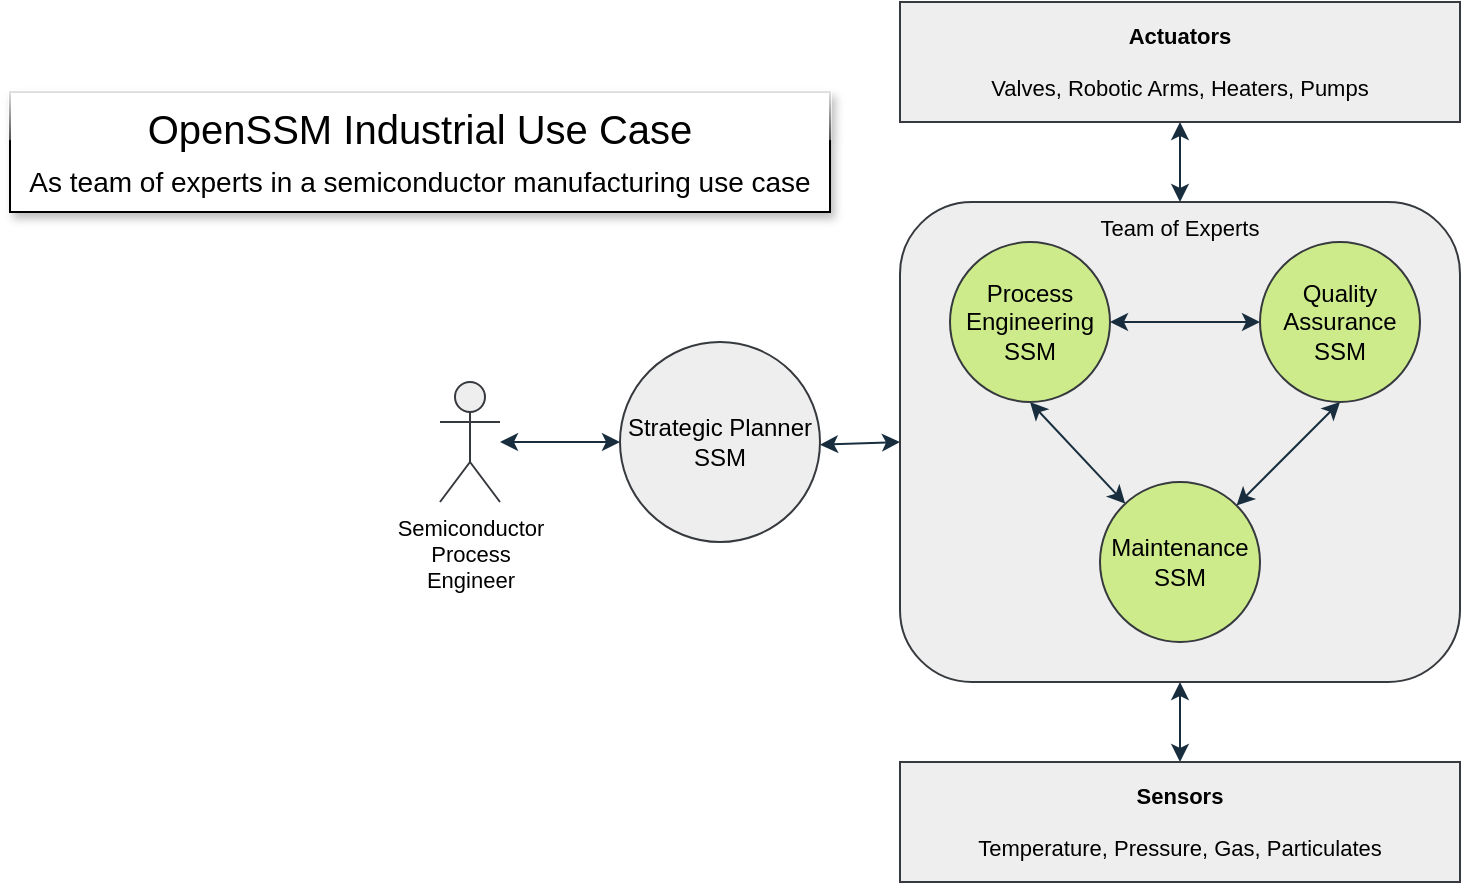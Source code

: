 <mxfile version="21.6.5" type="device" pages="9">
  <diagram name="industrial-use-case" id="-5eUznXh3xwyPbRh5421">
    <mxGraphModel dx="1026" dy="772" grid="1" gridSize="10" guides="1" tooltips="1" connect="1" arrows="1" fold="1" page="1" pageScale="1" pageWidth="1100" pageHeight="850" math="0" shadow="0">
      <root>
        <mxCell id="0" />
        <mxCell id="1" parent="0" />
        <mxCell id="XJKZSx9Rj0ejB5qCwQDt-14" style="edgeStyle=none;shape=connector;rounded=1;orthogonalLoop=1;jettySize=auto;html=1;entryX=0.5;entryY=0;entryDx=0;entryDy=0;labelBackgroundColor=default;strokeColor=#182E3E;fontFamily=Helvetica;fontSize=11;fontColor=#1A1A1A;startArrow=classic;startFill=1;endArrow=classic;" parent="1" source="XJKZSx9Rj0ejB5qCwQDt-11" target="XJKZSx9Rj0ejB5qCwQDt-12" edge="1">
          <mxGeometry relative="1" as="geometry" />
        </mxCell>
        <mxCell id="XJKZSx9Rj0ejB5qCwQDt-11" value="Team of Experts" style="rounded=1;whiteSpace=wrap;html=1;fontFamily=Helvetica;fontSize=11;fillColor=#eeeeee;strokeColor=#36393d;verticalAlign=top;" parent="1" vertex="1">
          <mxGeometry x="525" y="305" width="280" height="240" as="geometry" />
        </mxCell>
        <mxCell id="XJKZSx9Rj0ejB5qCwQDt-8" style="edgeStyle=orthogonalEdgeStyle;orthogonalLoop=1;jettySize=auto;html=1;entryX=0;entryY=0.5;entryDx=0;entryDy=0;strokeColor=#182E3E;fontColor=#1A1A1A;startArrow=classic;startFill=1;" parent="1" source="XJKZSx9Rj0ejB5qCwQDt-3" target="XJKZSx9Rj0ejB5qCwQDt-5" edge="1">
          <mxGeometry relative="1" as="geometry" />
        </mxCell>
        <mxCell id="XJKZSx9Rj0ejB5qCwQDt-9" style="orthogonalLoop=1;jettySize=auto;html=1;exitX=0.5;exitY=1;exitDx=0;exitDy=0;strokeColor=#182E3E;fontColor=#1A1A1A;startArrow=classic;startFill=1;" parent="1" source="XJKZSx9Rj0ejB5qCwQDt-3" target="XJKZSx9Rj0ejB5qCwQDt-6" edge="1">
          <mxGeometry relative="1" as="geometry" />
        </mxCell>
        <mxCell id="XJKZSx9Rj0ejB5qCwQDt-3" value="Process Engineering SSM" style="ellipse;whiteSpace=wrap;html=1;aspect=fixed;strokeColor=#36393d;fillColor=#cdeb8b;" parent="1" vertex="1">
          <mxGeometry x="550" y="325" width="80" height="80" as="geometry" />
        </mxCell>
        <mxCell id="XJKZSx9Rj0ejB5qCwQDt-10" style="orthogonalLoop=1;jettySize=auto;html=1;entryX=1;entryY=0;entryDx=0;entryDy=0;strokeColor=#182E3E;fontColor=#1A1A1A;startArrow=classic;startFill=1;exitX=0.5;exitY=1;exitDx=0;exitDy=0;" parent="1" source="XJKZSx9Rj0ejB5qCwQDt-5" target="XJKZSx9Rj0ejB5qCwQDt-6" edge="1">
          <mxGeometry relative="1" as="geometry" />
        </mxCell>
        <mxCell id="XJKZSx9Rj0ejB5qCwQDt-5" value="Quality Assurance SSM" style="ellipse;whiteSpace=wrap;html=1;aspect=fixed;strokeColor=#36393d;fillColor=#cdeb8b;" parent="1" vertex="1">
          <mxGeometry x="705" y="325" width="80" height="80" as="geometry" />
        </mxCell>
        <mxCell id="XJKZSx9Rj0ejB5qCwQDt-6" value="Maintenance SSM" style="ellipse;whiteSpace=wrap;html=1;aspect=fixed;strokeColor=#36393d;fillColor=#cdeb8b;" parent="1" vertex="1">
          <mxGeometry x="625" y="445" width="80" height="80" as="geometry" />
        </mxCell>
        <mxCell id="XJKZSx9Rj0ejB5qCwQDt-16" style="edgeStyle=none;shape=connector;rounded=1;orthogonalLoop=1;jettySize=auto;html=1;entryX=0;entryY=0.5;entryDx=0;entryDy=0;labelBackgroundColor=default;strokeColor=#182E3E;fontFamily=Helvetica;fontSize=11;fontColor=#1A1A1A;startArrow=classic;startFill=1;endArrow=classic;" parent="1" source="XJKZSx9Rj0ejB5qCwQDt-7" target="XJKZSx9Rj0ejB5qCwQDt-11" edge="1">
          <mxGeometry relative="1" as="geometry" />
        </mxCell>
        <mxCell id="XJKZSx9Rj0ejB5qCwQDt-7" value="Strategic Planner&lt;br&gt;SSM" style="ellipse;whiteSpace=wrap;html=1;aspect=fixed;strokeColor=#36393d;fillColor=#eeeeee;" parent="1" vertex="1">
          <mxGeometry x="385" y="375" width="100" height="100" as="geometry" />
        </mxCell>
        <mxCell id="XJKZSx9Rj0ejB5qCwQDt-12" value="&lt;b&gt;Sensors&lt;br&gt;&lt;/b&gt;&lt;br&gt;Temperature, Pressure, Gas, Particulates" style="rounded=0;whiteSpace=wrap;html=1;fontFamily=Helvetica;fontSize=11;fillColor=#eeeeee;strokeColor=#36393d;" parent="1" vertex="1">
          <mxGeometry x="525" y="585" width="280" height="60" as="geometry" />
        </mxCell>
        <mxCell id="XJKZSx9Rj0ejB5qCwQDt-15" style="edgeStyle=none;shape=connector;rounded=1;orthogonalLoop=1;jettySize=auto;html=1;entryX=0.5;entryY=0;entryDx=0;entryDy=0;labelBackgroundColor=default;strokeColor=#182E3E;fontFamily=Helvetica;fontSize=11;fontColor=#1A1A1A;startArrow=classic;startFill=1;endArrow=classic;" parent="1" source="XJKZSx9Rj0ejB5qCwQDt-13" target="XJKZSx9Rj0ejB5qCwQDt-11" edge="1">
          <mxGeometry relative="1" as="geometry" />
        </mxCell>
        <mxCell id="XJKZSx9Rj0ejB5qCwQDt-13" value="&lt;b&gt;Actuators&lt;br&gt;&lt;/b&gt;&lt;br&gt;Valves, Robotic Arms, Heaters, Pumps" style="rounded=0;whiteSpace=wrap;html=1;fontFamily=Helvetica;fontSize=11;fillColor=#eeeeee;strokeColor=#36393d;" parent="1" vertex="1">
          <mxGeometry x="525" y="205" width="280" height="60" as="geometry" />
        </mxCell>
        <mxCell id="XJKZSx9Rj0ejB5qCwQDt-18" style="edgeStyle=none;shape=connector;rounded=1;orthogonalLoop=1;jettySize=auto;html=1;entryX=0;entryY=0.5;entryDx=0;entryDy=0;labelBackgroundColor=default;strokeColor=#182E3E;fontFamily=Helvetica;fontSize=11;fontColor=#1A1A1A;startArrow=classic;startFill=1;endArrow=classic;" parent="1" source="XJKZSx9Rj0ejB5qCwQDt-17" target="XJKZSx9Rj0ejB5qCwQDt-7" edge="1">
          <mxGeometry relative="1" as="geometry" />
        </mxCell>
        <mxCell id="XJKZSx9Rj0ejB5qCwQDt-17" value="Semiconductor&lt;br&gt;Process&lt;br&gt;Engineer" style="shape=umlActor;verticalLabelPosition=bottom;verticalAlign=top;html=1;outlineConnect=0;strokeColor=#36393d;fontFamily=Helvetica;fontSize=11;fillColor=#eeeeee;" parent="1" vertex="1">
          <mxGeometry x="295" y="395" width="30" height="60" as="geometry" />
        </mxCell>
        <mxCell id="0Sv4GaxlDXKAEfBw0d6Z-1" value="OpenSSM Industrial Use Case&lt;br&gt;&lt;font style=&quot;font-size: 14px;&quot;&gt;As team of experts in a semiconductor manufacturing use case&lt;/font&gt;" style="rounded=0;whiteSpace=wrap;html=1;fontFamily=Helvetica;fontSize=20;shadow=1;glass=1;" parent="1" vertex="1">
          <mxGeometry x="80" y="250" width="410" height="60" as="geometry" />
        </mxCell>
      </root>
    </mxGraphModel>
  </diagram>
  <diagram name="full-industrial-use-case" id="IdN-l-s7ka1oCMWF776A">
    <mxGraphModel dx="2954" dy="1267" grid="1" gridSize="10" guides="1" tooltips="1" connect="1" arrows="1" fold="1" page="1" pageScale="1" pageWidth="1654" pageHeight="1169" math="0" shadow="0">
      <root>
        <mxCell id="vRYbMLX5QDR9ZiNCCvDH-0" />
        <mxCell id="vRYbMLX5QDR9ZiNCCvDH-1" parent="vRYbMLX5QDR9ZiNCCvDH-0" />
        <mxCell id="vRYbMLX5QDR9ZiNCCvDH-17" value="OpenSSM Industrial Use Case&lt;br&gt;&lt;font style=&quot;font-size: 14px;&quot;&gt;As team of experts in a semiconductor manufacturing use case&lt;/font&gt;" style="rounded=0;whiteSpace=wrap;html=1;fontFamily=Helvetica;fontSize=20;shadow=1;glass=1;" parent="vRYbMLX5QDR9ZiNCCvDH-1" vertex="1">
          <mxGeometry x="781" y="365" width="410" height="60" as="geometry" />
        </mxCell>
        <mxCell id="R3Ue4RE7oQupX7eoQNet-31" value="OpenSSM Industrial Use Case&lt;br&gt;&lt;font style=&quot;font-size: 14px;&quot;&gt;As team of experts in a semiconductor manufacturing use case&lt;/font&gt;" style="rounded=0;whiteSpace=wrap;html=1;fontFamily=Helvetica;fontSize=20;shadow=1;glass=1;" parent="vRYbMLX5QDR9ZiNCCvDH-1" vertex="1">
          <mxGeometry x="598" y="1005" width="410" height="60" as="geometry" />
        </mxCell>
        <mxCell id="R3Ue4RE7oQupX7eoQNet-0" value="" style="group" parent="vRYbMLX5QDR9ZiNCCvDH-1" vertex="1" connectable="0">
          <mxGeometry x="358" y="515" width="938" height="470" as="geometry" />
        </mxCell>
        <mxCell id="vRYbMLX5QDR9ZiNCCvDH-12" value="&lt;b&gt;Sensors&lt;br&gt;&lt;/b&gt;&lt;br&gt;Temperature, Pressure, Gas, Particulates" style="rounded=0;whiteSpace=wrap;html=1;fontFamily=Helvetica;fontSize=11;fillColor=#fff2cc;strokeColor=#d6b656;" parent="R3Ue4RE7oQupX7eoQNet-0" vertex="1">
          <mxGeometry x="123" y="410" width="640" height="60" as="geometry" />
        </mxCell>
        <mxCell id="UxfQvC3_PmhjPsxDMNTs-1" value="General Management Models" style="rounded=1;whiteSpace=wrap;html=1;fontFamily=Helvetica;fontSize=11;fillColor=#eeeeee;strokeColor=#36393d;verticalAlign=top;" parent="R3Ue4RE7oQupX7eoQNet-0" vertex="1">
          <mxGeometry x="123" y="120" width="280" height="240" as="geometry" />
        </mxCell>
        <mxCell id="vRYbMLX5QDR9ZiNCCvDH-3" value="Small Specialist Models" style="rounded=1;whiteSpace=wrap;html=1;fontFamily=Helvetica;fontSize=11;fillColor=#eeeeee;strokeColor=#36393d;verticalAlign=top;" parent="R3Ue4RE7oQupX7eoQNet-0" vertex="1">
          <mxGeometry x="483" y="120" width="280" height="240" as="geometry" />
        </mxCell>
        <mxCell id="vRYbMLX5QDR9ZiNCCvDH-6" value="Process Engineering SSM" style="ellipse;whiteSpace=wrap;html=1;aspect=fixed;strokeColor=#36393d;fillColor=#cdeb8b;" parent="R3Ue4RE7oQupX7eoQNet-0" vertex="1">
          <mxGeometry x="513" y="145" width="80" height="80" as="geometry" />
        </mxCell>
        <mxCell id="vRYbMLX5QDR9ZiNCCvDH-8" value="Quality Assurance SSM" style="ellipse;whiteSpace=wrap;html=1;aspect=fixed;strokeColor=#36393d;fillColor=#cdeb8b;" parent="R3Ue4RE7oQupX7eoQNet-0" vertex="1">
          <mxGeometry x="668" y="145" width="80" height="80" as="geometry" />
        </mxCell>
        <mxCell id="vRYbMLX5QDR9ZiNCCvDH-4" style="edgeStyle=orthogonalEdgeStyle;orthogonalLoop=1;jettySize=auto;html=1;entryX=0;entryY=0.5;entryDx=0;entryDy=0;strokeColor=#182E3E;fontColor=#1A1A1A;startArrow=classic;startFill=1;" parent="R3Ue4RE7oQupX7eoQNet-0" source="vRYbMLX5QDR9ZiNCCvDH-6" target="vRYbMLX5QDR9ZiNCCvDH-8" edge="1">
          <mxGeometry relative="1" as="geometry" />
        </mxCell>
        <mxCell id="vRYbMLX5QDR9ZiNCCvDH-9" value="Maintenance SSM" style="ellipse;whiteSpace=wrap;html=1;aspect=fixed;strokeColor=#36393d;fillColor=#cdeb8b;" parent="R3Ue4RE7oQupX7eoQNet-0" vertex="1">
          <mxGeometry x="588" y="265" width="80" height="80" as="geometry" />
        </mxCell>
        <mxCell id="vRYbMLX5QDR9ZiNCCvDH-13" style="edgeStyle=orthogonalEdgeStyle;shape=connector;rounded=1;orthogonalLoop=1;jettySize=auto;html=1;entryX=0.5;entryY=0;entryDx=0;entryDy=0;labelBackgroundColor=default;strokeColor=#182E3E;fontFamily=Helvetica;fontSize=11;fontColor=#1A1A1A;startArrow=classic;startFill=1;endArrow=classic;exitX=0.5;exitY=1;exitDx=0;exitDy=0;" parent="R3Ue4RE7oQupX7eoQNet-0" source="vRYbMLX5QDR9ZiNCCvDH-14" target="vRYbMLX5QDR9ZiNCCvDH-3" edge="1">
          <mxGeometry relative="1" as="geometry" />
        </mxCell>
        <mxCell id="vRYbMLX5QDR9ZiNCCvDH-14" value="&lt;b&gt;Actuators&lt;br&gt;&lt;/b&gt;&lt;br&gt;Valves, Robotic Arms, Heaters, Pumps" style="rounded=0;whiteSpace=wrap;html=1;fontFamily=Helvetica;fontSize=11;fillColor=#fff2cc;strokeColor=#d6b656;" parent="R3Ue4RE7oQupX7eoQNet-0" vertex="1">
          <mxGeometry x="123" width="640" height="60" as="geometry" />
        </mxCell>
        <mxCell id="vRYbMLX5QDR9ZiNCCvDH-15" style="edgeStyle=none;shape=connector;rounded=1;orthogonalLoop=1;jettySize=auto;html=1;entryX=0;entryY=0.5;entryDx=0;entryDy=0;labelBackgroundColor=default;strokeColor=#182E3E;fontFamily=Helvetica;fontSize=11;fontColor=#1A1A1A;startArrow=classic;startFill=1;endArrow=classic;" parent="R3Ue4RE7oQupX7eoQNet-0" source="vRYbMLX5QDR9ZiNCCvDH-16" target="UxfQvC3_PmhjPsxDMNTs-1" edge="1">
          <mxGeometry relative="1" as="geometry">
            <mxPoint x="213" y="192.5" as="targetPoint" />
          </mxGeometry>
        </mxCell>
        <mxCell id="vRYbMLX5QDR9ZiNCCvDH-16" value="Semiconductor&lt;br&gt;Process&lt;br&gt;Engineer" style="shape=umlActor;verticalLabelPosition=bottom;verticalAlign=top;html=1;outlineConnect=0;strokeColor=#36393d;fontFamily=Helvetica;fontSize=11;fillColor=#eeeeee;" parent="R3Ue4RE7oQupX7eoQNet-0" vertex="1">
          <mxGeometry y="210" width="30" height="60" as="geometry" />
        </mxCell>
        <mxCell id="UxfQvC3_PmhjPsxDMNTs-2" value="Planning&lt;br&gt;GMM" style="ellipse;whiteSpace=wrap;html=1;aspect=fixed;strokeColor=#d79b00;fillColor=#ffe6cc;" parent="R3Ue4RE7oQupX7eoQNet-0" vertex="1">
          <mxGeometry x="150" y="145" width="80" height="80" as="geometry" />
        </mxCell>
        <mxCell id="UxfQvC3_PmhjPsxDMNTs-3" value="Reasoning&lt;br&gt;GMM" style="ellipse;whiteSpace=wrap;html=1;aspect=fixed;strokeColor=#d79b00;fillColor=#ffe6cc;" parent="R3Ue4RE7oQupX7eoQNet-0" vertex="1">
          <mxGeometry x="310" y="145" width="80" height="80" as="geometry" />
        </mxCell>
        <mxCell id="UxfQvC3_PmhjPsxDMNTs-5" value="Facts" style="shape=cylinder3;whiteSpace=wrap;html=1;boundedLbl=1;backgroundOutline=1;size=15;fontStyle=1;fontSize=11;fillColor=#fff2cc;strokeColor=#d6b656;" parent="R3Ue4RE7oQupX7eoQNet-0" vertex="1">
          <mxGeometry x="838" y="115" width="94" height="80" as="geometry" />
        </mxCell>
        <mxCell id="UxfQvC3_PmhjPsxDMNTs-6" value="Heuristics" style="shape=cylinder3;whiteSpace=wrap;html=1;boundedLbl=1;backgroundOutline=1;size=15;fontStyle=1;fontSize=11;fillColor=#fff2cc;strokeColor=#d6b656;" parent="R3Ue4RE7oQupX7eoQNet-0" vertex="1">
          <mxGeometry x="839" y="200" width="94" height="80" as="geometry" />
        </mxCell>
        <mxCell id="UxfQvC3_PmhjPsxDMNTs-8" value="Inferencers" style="shape=hexagon;perimeter=hexagonPerimeter2;whiteSpace=wrap;html=1;fixedSize=1;fontStyle=1;fontSize=11;fillColor=#fff2cc;strokeColor=#d6b656;" parent="R3Ue4RE7oQupX7eoQNet-0" vertex="1">
          <mxGeometry x="838" y="290" width="100" height="70" as="geometry" />
        </mxCell>
        <mxCell id="vRYbMLX5QDR9ZiNCCvDH-5" style="orthogonalLoop=1;jettySize=auto;html=1;exitX=0.5;exitY=1;exitDx=0;exitDy=0;strokeColor=#182E3E;fontColor=#1A1A1A;startArrow=classic;startFill=1;" parent="R3Ue4RE7oQupX7eoQNet-0" source="vRYbMLX5QDR9ZiNCCvDH-6" target="vRYbMLX5QDR9ZiNCCvDH-9" edge="1">
          <mxGeometry relative="1" as="geometry" />
        </mxCell>
        <mxCell id="vRYbMLX5QDR9ZiNCCvDH-2" style="edgeStyle=orthogonalEdgeStyle;shape=connector;rounded=1;orthogonalLoop=1;jettySize=auto;html=1;entryX=0.5;entryY=0;entryDx=0;entryDy=0;labelBackgroundColor=default;strokeColor=#182E3E;fontFamily=Helvetica;fontSize=11;fontColor=#1A1A1A;startArrow=classic;startFill=1;endArrow=classic;exitX=0.5;exitY=1;exitDx=0;exitDy=0;" parent="R3Ue4RE7oQupX7eoQNet-0" source="vRYbMLX5QDR9ZiNCCvDH-3" target="vRYbMLX5QDR9ZiNCCvDH-12" edge="1">
          <mxGeometry relative="1" as="geometry" />
        </mxCell>
        <mxCell id="vRYbMLX5QDR9ZiNCCvDH-7" style="orthogonalLoop=1;jettySize=auto;html=1;entryX=1;entryY=0;entryDx=0;entryDy=0;strokeColor=#182E3E;fontColor=#1A1A1A;startArrow=classic;startFill=1;exitX=0.5;exitY=1;exitDx=0;exitDy=0;" parent="R3Ue4RE7oQupX7eoQNet-0" source="vRYbMLX5QDR9ZiNCCvDH-8" target="vRYbMLX5QDR9ZiNCCvDH-9" edge="1">
          <mxGeometry relative="1" as="geometry" />
        </mxCell>
        <mxCell id="UxfQvC3_PmhjPsxDMNTs-10" style="edgeStyle=orthogonalEdgeStyle;shape=connector;rounded=1;orthogonalLoop=1;jettySize=auto;html=1;entryX=0.5;entryY=0;entryDx=0;entryDy=0;labelBackgroundColor=default;strokeColor=#182E3E;fontFamily=Helvetica;fontSize=11;fontColor=#1A1A1A;startArrow=classic;startFill=1;endArrow=classic;exitX=0.5;exitY=1;exitDx=0;exitDy=0;" parent="R3Ue4RE7oQupX7eoQNet-0" source="UxfQvC3_PmhjPsxDMNTs-1" target="vRYbMLX5QDR9ZiNCCvDH-12" edge="1">
          <mxGeometry relative="1" as="geometry">
            <mxPoint x="638" y="375" as="sourcePoint" />
            <mxPoint x="486" y="415" as="targetPoint" />
          </mxGeometry>
        </mxCell>
        <mxCell id="UxfQvC3_PmhjPsxDMNTs-12" style="edgeStyle=orthogonalEdgeStyle;shape=connector;rounded=1;orthogonalLoop=1;jettySize=auto;html=1;entryX=0.5;entryY=0;entryDx=0;entryDy=0;labelBackgroundColor=default;strokeColor=#182E3E;fontFamily=Helvetica;fontSize=11;fontColor=#1A1A1A;startArrow=classic;startFill=1;endArrow=classic;exitX=0.5;exitY=1;exitDx=0;exitDy=0;" parent="R3Ue4RE7oQupX7eoQNet-0" source="vRYbMLX5QDR9ZiNCCvDH-14" target="UxfQvC3_PmhjPsxDMNTs-1" edge="1">
          <mxGeometry relative="1" as="geometry">
            <mxPoint x="613" y="70" as="sourcePoint" />
            <mxPoint x="633" y="130" as="targetPoint" />
          </mxGeometry>
        </mxCell>
        <mxCell id="UxfQvC3_PmhjPsxDMNTs-13" style="edgeStyle=none;shape=connector;rounded=1;orthogonalLoop=1;jettySize=auto;html=1;entryX=0;entryY=0.5;entryDx=0;entryDy=0;labelBackgroundColor=default;strokeColor=#182E3E;fontFamily=Helvetica;fontSize=11;fontColor=#1A1A1A;startArrow=classic;startFill=1;endArrow=classic;exitX=1;exitY=0.5;exitDx=0;exitDy=0;" parent="R3Ue4RE7oQupX7eoQNet-0" source="UxfQvC3_PmhjPsxDMNTs-1" target="vRYbMLX5QDR9ZiNCCvDH-3" edge="1">
          <mxGeometry relative="1" as="geometry">
            <mxPoint x="633" y="370" as="sourcePoint" />
            <mxPoint x="613" y="420" as="targetPoint" />
          </mxGeometry>
        </mxCell>
        <mxCell id="UxfQvC3_PmhjPsxDMNTs-16" style="edgeStyle=orthogonalEdgeStyle;rounded=1;orthogonalLoop=1;jettySize=auto;html=1;entryX=0;entryY=0.5;entryDx=0;entryDy=0;entryPerimeter=0;" parent="R3Ue4RE7oQupX7eoQNet-0" target="UxfQvC3_PmhjPsxDMNTs-6" edge="1">
          <mxGeometry relative="1" as="geometry">
            <mxPoint x="763" y="240" as="sourcePoint" />
            <mxPoint x="853" y="170" as="targetPoint" />
          </mxGeometry>
        </mxCell>
        <mxCell id="UxfQvC3_PmhjPsxDMNTs-17" style="edgeStyle=orthogonalEdgeStyle;rounded=1;orthogonalLoop=1;jettySize=auto;html=1;exitX=1;exitY=0.5;exitDx=0;exitDy=0;entryX=0;entryY=0.5;entryDx=0;entryDy=0;" parent="R3Ue4RE7oQupX7eoQNet-0" source="vRYbMLX5QDR9ZiNCCvDH-3" target="UxfQvC3_PmhjPsxDMNTs-8" edge="1">
          <mxGeometry relative="1" as="geometry">
            <mxPoint x="783" y="260" as="sourcePoint" />
            <mxPoint x="863" y="180" as="targetPoint" />
          </mxGeometry>
        </mxCell>
        <mxCell id="UxfQvC3_PmhjPsxDMNTs-18" value="Scheduling&lt;br&gt;GMM" style="ellipse;whiteSpace=wrap;html=1;aspect=fixed;strokeColor=#d79b00;fillColor=#ffe6cc;" parent="R3Ue4RE7oQupX7eoQNet-0" vertex="1">
          <mxGeometry x="223" y="265" width="80" height="80" as="geometry" />
        </mxCell>
        <mxCell id="UxfQvC3_PmhjPsxDMNTs-19" style="orthogonalLoop=1;jettySize=auto;html=1;exitX=0.5;exitY=1;exitDx=0;exitDy=0;strokeColor=#182E3E;fontColor=#1A1A1A;startArrow=classic;startFill=1;" parent="R3Ue4RE7oQupX7eoQNet-0" source="UxfQvC3_PmhjPsxDMNTs-2" target="UxfQvC3_PmhjPsxDMNTs-18" edge="1">
          <mxGeometry relative="1" as="geometry">
            <mxPoint x="563" y="235" as="sourcePoint" />
            <mxPoint x="611" y="286" as="targetPoint" />
          </mxGeometry>
        </mxCell>
        <mxCell id="UxfQvC3_PmhjPsxDMNTs-20" style="orthogonalLoop=1;jettySize=auto;html=1;exitX=0.5;exitY=1;exitDx=0;exitDy=0;strokeColor=#182E3E;fontColor=#1A1A1A;startArrow=classic;startFill=1;entryX=1;entryY=0;entryDx=0;entryDy=0;" parent="R3Ue4RE7oQupX7eoQNet-0" source="UxfQvC3_PmhjPsxDMNTs-3" target="UxfQvC3_PmhjPsxDMNTs-18" edge="1">
          <mxGeometry relative="1" as="geometry">
            <mxPoint x="203" y="250" as="sourcePoint" />
            <mxPoint x="242" y="280" as="targetPoint" />
          </mxGeometry>
        </mxCell>
        <mxCell id="UxfQvC3_PmhjPsxDMNTs-15" style="edgeStyle=orthogonalEdgeStyle;rounded=1;orthogonalLoop=1;jettySize=auto;html=1;" parent="R3Ue4RE7oQupX7eoQNet-0" source="vRYbMLX5QDR9ZiNCCvDH-3" target="UxfQvC3_PmhjPsxDMNTs-5" edge="1">
          <mxGeometry relative="1" as="geometry" />
        </mxCell>
        <mxCell id="UxfQvC3_PmhjPsxDMNTs-21" style="orthogonalLoop=1;jettySize=auto;html=1;strokeColor=#182E3E;fontColor=#1A1A1A;startArrow=classic;startFill=1;entryX=1;entryY=0.5;entryDx=0;entryDy=0;exitX=0;exitY=0.5;exitDx=0;exitDy=0;" parent="R3Ue4RE7oQupX7eoQNet-0" source="UxfQvC3_PmhjPsxDMNTs-3" target="UxfQvC3_PmhjPsxDMNTs-2" edge="1">
          <mxGeometry relative="1" as="geometry">
            <mxPoint x="213" y="260" as="sourcePoint" />
            <mxPoint x="252" y="290" as="targetPoint" />
          </mxGeometry>
        </mxCell>
        <mxCell id="R3Ue4RE7oQupX7eoQNet-4" value="Small Specialist Models" style="rounded=1;whiteSpace=wrap;html=1;fontFamily=Helvetica;fontSize=11;fillColor=#eeeeee;strokeColor=#36393d;verticalAlign=top;" parent="vRYbMLX5QDR9ZiNCCvDH-1" vertex="1">
          <mxGeometry x="841" y="105" width="280" height="240" as="geometry" />
        </mxCell>
        <mxCell id="R3Ue4RE7oQupX7eoQNet-5" value="Process Engineering SSM" style="ellipse;whiteSpace=wrap;html=1;aspect=fixed;strokeColor=#36393d;fillColor=#cdeb8b;" parent="vRYbMLX5QDR9ZiNCCvDH-1" vertex="1">
          <mxGeometry x="871" y="130" width="80" height="80" as="geometry" />
        </mxCell>
        <mxCell id="R3Ue4RE7oQupX7eoQNet-6" value="Quality Assurance SSM" style="ellipse;whiteSpace=wrap;html=1;aspect=fixed;strokeColor=#36393d;fillColor=#cdeb8b;" parent="vRYbMLX5QDR9ZiNCCvDH-1" vertex="1">
          <mxGeometry x="1026" y="130" width="80" height="80" as="geometry" />
        </mxCell>
        <mxCell id="R3Ue4RE7oQupX7eoQNet-7" style="edgeStyle=orthogonalEdgeStyle;orthogonalLoop=1;jettySize=auto;html=1;entryX=0;entryY=0.5;entryDx=0;entryDy=0;strokeColor=#182E3E;fontColor=#1A1A1A;startArrow=classic;startFill=1;" parent="vRYbMLX5QDR9ZiNCCvDH-1" source="R3Ue4RE7oQupX7eoQNet-5" target="R3Ue4RE7oQupX7eoQNet-6" edge="1">
          <mxGeometry relative="1" as="geometry" />
        </mxCell>
        <mxCell id="R3Ue4RE7oQupX7eoQNet-8" value="Maintenance SSM" style="ellipse;whiteSpace=wrap;html=1;aspect=fixed;strokeColor=#36393d;fillColor=#cdeb8b;" parent="vRYbMLX5QDR9ZiNCCvDH-1" vertex="1">
          <mxGeometry x="946" y="250" width="80" height="80" as="geometry" />
        </mxCell>
        <mxCell id="R3Ue4RE7oQupX7eoQNet-18" style="orthogonalLoop=1;jettySize=auto;html=1;exitX=0.5;exitY=1;exitDx=0;exitDy=0;strokeColor=#182E3E;fontColor=#1A1A1A;startArrow=classic;startFill=1;" parent="vRYbMLX5QDR9ZiNCCvDH-1" source="R3Ue4RE7oQupX7eoQNet-5" target="R3Ue4RE7oQupX7eoQNet-8" edge="1">
          <mxGeometry relative="1" as="geometry" />
        </mxCell>
        <mxCell id="R3Ue4RE7oQupX7eoQNet-20" style="orthogonalLoop=1;jettySize=auto;html=1;entryX=1;entryY=0;entryDx=0;entryDy=0;strokeColor=#182E3E;fontColor=#1A1A1A;startArrow=classic;startFill=1;exitX=0.5;exitY=1;exitDx=0;exitDy=0;" parent="vRYbMLX5QDR9ZiNCCvDH-1" source="R3Ue4RE7oQupX7eoQNet-6" target="R3Ue4RE7oQupX7eoQNet-8" edge="1">
          <mxGeometry relative="1" as="geometry" />
        </mxCell>
      </root>
    </mxGraphModel>
  </diagram>
  <diagram name="ooda-loop" id="RgNLeJyifCr4ZRtb512o">
    <mxGraphModel dx="4467" dy="1207" grid="1" gridSize="10" guides="1" tooltips="1" connect="1" arrows="1" fold="1" page="1" pageScale="1" pageWidth="1654" pageHeight="1169" math="0" shadow="0">
      <root>
        <mxCell id="7D1QwWW0he91KMWjI3kh-0" />
        <mxCell id="7D1QwWW0he91KMWjI3kh-1" parent="7D1QwWW0he91KMWjI3kh-0" />
        <mxCell id="6PFIv0f2EcVy_5E1OHoy-1" value="" style="rounded=1;whiteSpace=wrap;html=1;fontFamily=Helvetica;fontSize=11;verticalAlign=top;fillColor=#fff2cc;strokeColor=#d6b656;" parent="7D1QwWW0he91KMWjI3kh-1" vertex="1">
          <mxGeometry x="-1127" y="285" width="600" height="600" as="geometry" />
        </mxCell>
        <mxCell id="6PFIv0f2EcVy_5E1OHoy-0" value="" style="rounded=1;whiteSpace=wrap;html=1;fontFamily=Helvetica;fontSize=11;verticalAlign=top;strokeColor=#B8A87C;" parent="7D1QwWW0he91KMWjI3kh-1" vertex="1">
          <mxGeometry x="-1017" y="395" width="380" height="380" as="geometry" />
        </mxCell>
        <mxCell id="7D1QwWW0he91KMWjI3kh-34" value="Small Specialist Models" style="rounded=1;whiteSpace=wrap;html=1;fontFamily=Helvetica;fontSize=20;fillColor=#fff2cc;strokeColor=#d6b656;verticalAlign=top;fontStyle=1" parent="7D1QwWW0he91KMWjI3kh-1" vertex="1">
          <mxGeometry x="-966.25" y="445" width="280" height="280" as="geometry" />
        </mxCell>
        <mxCell id="7D1QwWW0he91KMWjI3kh-35" value="Process Engineering SSM" style="ellipse;whiteSpace=wrap;html=1;aspect=fixed;strokeColor=#36393d;fillColor=#cdeb8b;" parent="7D1QwWW0he91KMWjI3kh-1" vertex="1">
          <mxGeometry x="-947" y="505" width="80" height="80" as="geometry" />
        </mxCell>
        <mxCell id="7D1QwWW0he91KMWjI3kh-36" value="Quality Assurance SSM" style="ellipse;whiteSpace=wrap;html=1;aspect=fixed;strokeColor=#36393d;fillColor=#cdeb8b;" parent="7D1QwWW0he91KMWjI3kh-1" vertex="1">
          <mxGeometry x="-787" y="505" width="80" height="80" as="geometry" />
        </mxCell>
        <mxCell id="7D1QwWW0he91KMWjI3kh-37" style="edgeStyle=orthogonalEdgeStyle;orthogonalLoop=1;jettySize=auto;html=1;entryX=0;entryY=0.5;entryDx=0;entryDy=0;strokeColor=#182E3E;fontColor=#1A1A1A;startArrow=classic;startFill=1;" parent="7D1QwWW0he91KMWjI3kh-1" source="7D1QwWW0he91KMWjI3kh-35" target="7D1QwWW0he91KMWjI3kh-36" edge="1">
          <mxGeometry relative="1" as="geometry" />
        </mxCell>
        <mxCell id="7D1QwWW0he91KMWjI3kh-38" value="Maintenance SSM" style="ellipse;whiteSpace=wrap;html=1;aspect=fixed;strokeColor=#36393d;fillColor=#cdeb8b;" parent="7D1QwWW0he91KMWjI3kh-1" vertex="1">
          <mxGeometry x="-867" y="625" width="80" height="80" as="geometry" />
        </mxCell>
        <mxCell id="7D1QwWW0he91KMWjI3kh-39" style="orthogonalLoop=1;jettySize=auto;html=1;exitX=0.5;exitY=1;exitDx=0;exitDy=0;strokeColor=#182E3E;fontColor=#1A1A1A;startArrow=classic;startFill=1;" parent="7D1QwWW0he91KMWjI3kh-1" source="7D1QwWW0he91KMWjI3kh-35" target="7D1QwWW0he91KMWjI3kh-38" edge="1">
          <mxGeometry relative="1" as="geometry" />
        </mxCell>
        <mxCell id="7D1QwWW0he91KMWjI3kh-40" style="orthogonalLoop=1;jettySize=auto;html=1;entryX=1;entryY=0;entryDx=0;entryDy=0;strokeColor=#182E3E;fontColor=#1A1A1A;startArrow=classic;startFill=1;exitX=0.5;exitY=1;exitDx=0;exitDy=0;" parent="7D1QwWW0he91KMWjI3kh-1" source="7D1QwWW0he91KMWjI3kh-36" target="7D1QwWW0he91KMWjI3kh-38" edge="1">
          <mxGeometry relative="1" as="geometry" />
        </mxCell>
        <mxCell id="7D1QwWW0he91KMWjI3kh-5" value="&lt;b style=&quot;font-size: 20px;&quot;&gt;Sensors&lt;br style=&quot;font-size: 20px;&quot;&gt;&lt;/b&gt;&lt;br style=&quot;font-size: 20px;&quot;&gt;Temperature, Pressure, Gas, Particulates" style="rounded=0;whiteSpace=wrap;html=1;fontFamily=Helvetica;fontSize=20;fillColor=#fff2cc;strokeColor=#d6b656;" parent="7D1QwWW0he91KMWjI3kh-1" vertex="1">
          <mxGeometry x="-1098" y="170" width="543.5" height="90" as="geometry" />
        </mxCell>
        <mxCell id="7D1QwWW0he91KMWjI3kh-13" value="&lt;b style=&quot;font-size: 20px;&quot;&gt;Actuators&lt;br style=&quot;font-size: 20px;&quot;&gt;&lt;/b&gt;&lt;br style=&quot;font-size: 20px;&quot;&gt;Valves, Robotic Arms, Heaters, Pumps" style="rounded=0;whiteSpace=wrap;html=1;fontFamily=Helvetica;fontSize=20;fillColor=#fff2cc;strokeColor=#d6b656;" parent="7D1QwWW0he91KMWjI3kh-1" vertex="1">
          <mxGeometry x="-1097" y="910" width="541.5" height="90" as="geometry" />
        </mxCell>
        <mxCell id="6PFIv0f2EcVy_5E1OHoy-5" value="OBSERVE" style="text;html=1;strokeColor=none;fillColor=none;align=center;verticalAlign=middle;whiteSpace=wrap;rounded=0;fontSize=20;fontStyle=1" parent="7D1QwWW0he91KMWjI3kh-1" vertex="1">
          <mxGeometry x="-857" y="330" width="60" height="30" as="geometry" />
        </mxCell>
        <mxCell id="6PFIv0f2EcVy_5E1OHoy-6" value="ACT" style="text;html=1;strokeColor=none;fillColor=none;align=center;verticalAlign=middle;whiteSpace=wrap;rounded=0;fontSize=20;fontStyle=1" parent="7D1QwWW0he91KMWjI3kh-1" vertex="1">
          <mxGeometry x="-857" y="815" width="60" height="30" as="geometry" />
        </mxCell>
        <mxCell id="6PFIv0f2EcVy_5E1OHoy-7" value="ORIENT" style="text;html=1;strokeColor=none;fillColor=none;align=center;verticalAlign=middle;whiteSpace=wrap;rounded=0;fontSize=20;fontStyle=1;rotation=270;" parent="7D1QwWW0he91KMWjI3kh-1" vertex="1">
          <mxGeometry x="-1100" y="570" width="60" height="30" as="geometry" />
        </mxCell>
        <mxCell id="6PFIv0f2EcVy_5E1OHoy-8" value="DECIDE" style="text;html=1;strokeColor=none;fillColor=none;align=center;verticalAlign=middle;whiteSpace=wrap;rounded=0;fontSize=20;fontStyle=1;rotation=90;" parent="7D1QwWW0he91KMWjI3kh-1" vertex="1">
          <mxGeometry x="-610" y="570" width="60" height="30" as="geometry" />
        </mxCell>
        <mxCell id="hWD0hQwxaUWwjtjhF7ex-0" value="" style="html=1;shadow=0;dashed=0;align=center;verticalAlign=middle;shape=mxgraph.arrows2.bendArrow;dy=15;dx=38;notch=0;arrowHead=55;rounded=1;" vertex="1" parent="7D1QwWW0he91KMWjI3kh-1">
          <mxGeometry x="-1087" y="318" width="140" height="140" as="geometry" />
        </mxCell>
        <mxCell id="6PFIv0f2EcVy_5E1OHoy-10" value="Sensing&lt;br&gt;GMM" style="ellipse;whiteSpace=wrap;html=1;aspect=fixed;strokeColor=#6c8ebf;fillColor=#dae8fc;" parent="7D1QwWW0he91KMWjI3kh-1" vertex="1">
          <mxGeometry x="-1080" y="340" width="80" height="80" as="geometry" />
        </mxCell>
        <mxCell id="hWD0hQwxaUWwjtjhF7ex-1" value="" style="html=1;shadow=0;dashed=0;align=center;verticalAlign=middle;shape=mxgraph.arrows2.bendArrow;dy=15;dx=38;notch=0;arrowHead=55;rounded=1;direction=south;" vertex="1" parent="7D1QwWW0he91KMWjI3kh-1">
          <mxGeometry x="-700" y="330" width="142" height="140" as="geometry" />
        </mxCell>
        <mxCell id="6PFIv0f2EcVy_5E1OHoy-3" value="Reasoning&lt;br&gt;GMM" style="ellipse;whiteSpace=wrap;html=1;aspect=fixed;strokeColor=#6c8ebf;fillColor=#dae8fc;" parent="7D1QwWW0he91KMWjI3kh-1" vertex="1">
          <mxGeometry x="-660" y="340" width="80" height="80" as="geometry" />
        </mxCell>
        <mxCell id="hWD0hQwxaUWwjtjhF7ex-2" value="" style="html=1;shadow=0;dashed=0;align=center;verticalAlign=middle;shape=mxgraph.arrows2.bendArrow;dy=15;dx=38;notch=0;arrowHead=55;rounded=1;direction=west;" vertex="1" parent="7D1QwWW0he91KMWjI3kh-1">
          <mxGeometry x="-707" y="717.22" width="140" height="142" as="geometry" />
        </mxCell>
        <mxCell id="6PFIv0f2EcVy_5E1OHoy-4" value="Scheduling&lt;br&gt;GMM" style="ellipse;whiteSpace=wrap;html=1;aspect=fixed;strokeColor=#6c8ebf;fillColor=#dae8fc;" parent="7D1QwWW0he91KMWjI3kh-1" vertex="1">
          <mxGeometry x="-660" y="760" width="80" height="80" as="geometry" />
        </mxCell>
        <mxCell id="hWD0hQwxaUWwjtjhF7ex-3" value="" style="html=1;shadow=0;dashed=0;align=center;verticalAlign=middle;shape=mxgraph.arrows2.bendArrow;dy=15;dx=38;notch=0;arrowHead=55;rounded=1;direction=north;" vertex="1" parent="7D1QwWW0he91KMWjI3kh-1">
          <mxGeometry x="-1100" y="705" width="142" height="140" as="geometry" />
        </mxCell>
        <mxCell id="6PFIv0f2EcVy_5E1OHoy-2" value="Planning&lt;br&gt;GMM" style="ellipse;whiteSpace=wrap;html=1;aspect=fixed;strokeColor=#6c8ebf;fillColor=#dae8fc;" parent="7D1QwWW0he91KMWjI3kh-1" vertex="1">
          <mxGeometry x="-1080" y="760" width="80" height="80" as="geometry" />
        </mxCell>
        <mxCell id="hWD0hQwxaUWwjtjhF7ex-4" value="&lt;b style=&quot;font-size: 20px;&quot;&gt;Models&lt;br style=&quot;font-size: 20px;&quot;&gt;&lt;/b&gt;&lt;br style=&quot;font-size: 20px;&quot;&gt;Logic, ML, Inferencers" style="rounded=0;whiteSpace=wrap;html=1;fontFamily=Helvetica;fontSize=20;fillColor=#fff2cc;strokeColor=#d6b656;direction=west;rotation=90;" vertex="1" parent="7D1QwWW0he91KMWjI3kh-1">
          <mxGeometry x="-720" y="540" width="540" height="90" as="geometry" />
        </mxCell>
        <mxCell id="hWD0hQwxaUWwjtjhF7ex-6" value="&lt;b style=&quot;font-size: 20px;&quot;&gt;Knowledge&lt;br style=&quot;font-size: 20px;&quot;&gt;&lt;/b&gt;&lt;br style=&quot;font-size: 20px;&quot;&gt;Facts, Heuristics" style="rounded=0;whiteSpace=wrap;html=1;fontFamily=Helvetica;fontSize=20;fillColor=#fff2cc;strokeColor=#d6b656;rotation=270;direction=west;" vertex="1" parent="7D1QwWW0he91KMWjI3kh-1">
          <mxGeometry x="-1470" y="540" width="540" height="90" as="geometry" />
        </mxCell>
      </root>
    </mxGraphModel>
  </diagram>
  <diagram name="team-of-experts" id="TdRhNz0RUNVHhoFagfEu">
    <mxGraphModel dx="4608" dy="1267" grid="1" gridSize="10" guides="1" tooltips="1" connect="1" arrows="1" fold="1" page="1" pageScale="1" pageWidth="1654" pageHeight="1169" math="0" shadow="0">
      <root>
        <mxCell id="gczMOq0wCAEebFmLZYhr-0" />
        <mxCell id="gczMOq0wCAEebFmLZYhr-1" parent="gczMOq0wCAEebFmLZYhr-0" />
        <mxCell id="gczMOq0wCAEebFmLZYhr-4" value="Small Specialist Models" style="rounded=1;whiteSpace=wrap;html=1;fontFamily=Helvetica;fontSize=20;fillColor=#fff2cc;strokeColor=#d6b656;verticalAlign=top;fontStyle=1" vertex="1" parent="gczMOq0wCAEebFmLZYhr-1">
          <mxGeometry x="-966.25" y="445" width="280" height="280" as="geometry" />
        </mxCell>
        <mxCell id="gczMOq0wCAEebFmLZYhr-5" value="Process Engineering SSM" style="ellipse;whiteSpace=wrap;html=1;aspect=fixed;strokeColor=#36393d;fillColor=#cdeb8b;" vertex="1" parent="gczMOq0wCAEebFmLZYhr-1">
          <mxGeometry x="-947" y="505" width="80" height="80" as="geometry" />
        </mxCell>
        <mxCell id="gczMOq0wCAEebFmLZYhr-6" value="Quality Assurance SSM" style="ellipse;whiteSpace=wrap;html=1;aspect=fixed;strokeColor=#36393d;fillColor=#cdeb8b;" vertex="1" parent="gczMOq0wCAEebFmLZYhr-1">
          <mxGeometry x="-787" y="505" width="80" height="80" as="geometry" />
        </mxCell>
        <mxCell id="gczMOq0wCAEebFmLZYhr-7" style="edgeStyle=orthogonalEdgeStyle;orthogonalLoop=1;jettySize=auto;html=1;entryX=0;entryY=0.5;entryDx=0;entryDy=0;strokeColor=#182E3E;fontColor=#1A1A1A;startArrow=classic;startFill=1;" edge="1" parent="gczMOq0wCAEebFmLZYhr-1" source="gczMOq0wCAEebFmLZYhr-5" target="gczMOq0wCAEebFmLZYhr-6">
          <mxGeometry relative="1" as="geometry" />
        </mxCell>
        <mxCell id="gczMOq0wCAEebFmLZYhr-8" value="Maintenance SSM" style="ellipse;whiteSpace=wrap;html=1;aspect=fixed;strokeColor=#36393d;fillColor=#cdeb8b;" vertex="1" parent="gczMOq0wCAEebFmLZYhr-1">
          <mxGeometry x="-867" y="625" width="80" height="80" as="geometry" />
        </mxCell>
        <mxCell id="gczMOq0wCAEebFmLZYhr-9" style="orthogonalLoop=1;jettySize=auto;html=1;exitX=0.5;exitY=1;exitDx=0;exitDy=0;strokeColor=#182E3E;fontColor=#1A1A1A;startArrow=classic;startFill=1;" edge="1" parent="gczMOq0wCAEebFmLZYhr-1" source="gczMOq0wCAEebFmLZYhr-5" target="gczMOq0wCAEebFmLZYhr-8">
          <mxGeometry relative="1" as="geometry" />
        </mxCell>
        <mxCell id="gczMOq0wCAEebFmLZYhr-10" style="orthogonalLoop=1;jettySize=auto;html=1;entryX=1;entryY=0;entryDx=0;entryDy=0;strokeColor=#182E3E;fontColor=#1A1A1A;startArrow=classic;startFill=1;exitX=0.5;exitY=1;exitDx=0;exitDy=0;" edge="1" parent="gczMOq0wCAEebFmLZYhr-1" source="gczMOq0wCAEebFmLZYhr-6" target="gczMOq0wCAEebFmLZYhr-8">
          <mxGeometry relative="1" as="geometry" />
        </mxCell>
      </root>
    </mxGraphModel>
  </diagram>
  <diagram id="MSQyXtnzZqKQ1t71p9nx" name="key-components">
    <mxGraphModel dx="1026" dy="772" grid="1" gridSize="10" guides="1" tooltips="1" connect="1" arrows="1" fold="1" page="1" pageScale="1" pageWidth="1100" pageHeight="850" math="0" shadow="0">
      <root>
        <mxCell id="0" />
        <mxCell id="1" parent="0" />
        <mxCell id="Mf-JLtX56g48apQCMdDD-1" value="SSM" style="rounded=1;whiteSpace=wrap;html=1;strokeColor=#36393d;fontFamily=Helvetica;fontSize=16;fillColor=#cdeb8b;verticalAlign=top;" parent="1" vertex="1">
          <mxGeometry x="355" y="275" width="500" height="300" as="geometry" />
        </mxCell>
        <mxCell id="H5P9r5N9csEbkpURsWGX-11" style="edgeStyle=none;shape=connector;rounded=1;orthogonalLoop=1;jettySize=auto;html=1;entryX=0;entryY=0.5;entryDx=0;entryDy=0;labelBackgroundColor=default;strokeColor=#182E3E;fontFamily=Helvetica;fontSize=11;fontColor=#1A1A1A;startArrow=classic;startFill=1;endArrow=classic;" parent="1" source="H5P9r5N9csEbkpURsWGX-1" target="H5P9r5N9csEbkpURsWGX-2" edge="1">
          <mxGeometry relative="1" as="geometry" />
        </mxCell>
        <mxCell id="H5P9r5N9csEbkpURsWGX-1" value="SLM&lt;br&gt;(Small Language Model)" style="ellipse;whiteSpace=wrap;html=1;aspect=fixed;strokeColor=#36393d;fontFamily=Helvetica;fontSize=11;fillColor=#ffcc99;" parent="1" vertex="1">
          <mxGeometry x="375" y="385" width="80" height="80" as="geometry" />
        </mxCell>
        <mxCell id="H5P9r5N9csEbkpURsWGX-12" style="edgeStyle=none;shape=connector;rounded=1;orthogonalLoop=1;jettySize=auto;html=1;entryX=0;entryY=0.5;entryDx=0;entryDy=0;labelBackgroundColor=default;strokeColor=#182E3E;fontFamily=Helvetica;fontSize=11;fontColor=#1A1A1A;startArrow=classic;startFill=1;endArrow=classic;" parent="1" source="H5P9r5N9csEbkpURsWGX-2" target="H5P9r5N9csEbkpURsWGX-3" edge="1">
          <mxGeometry relative="1" as="geometry" />
        </mxCell>
        <mxCell id="H5P9r5N9csEbkpURsWGX-13" style="edgeStyle=none;shape=connector;rounded=1;orthogonalLoop=1;jettySize=auto;html=1;entryX=0;entryY=0.5;entryDx=0;entryDy=0;labelBackgroundColor=default;strokeColor=#182E3E;fontFamily=Helvetica;fontSize=11;fontColor=#1A1A1A;startArrow=classic;startFill=1;endArrow=classic;" parent="1" source="H5P9r5N9csEbkpURsWGX-2" target="H5P9r5N9csEbkpURsWGX-6" edge="1">
          <mxGeometry relative="1" as="geometry" />
        </mxCell>
        <mxCell id="H5P9r5N9csEbkpURsWGX-14" style="edgeStyle=none;shape=connector;rounded=1;orthogonalLoop=1;jettySize=auto;html=1;entryX=0;entryY=0.5;entryDx=0;entryDy=0;labelBackgroundColor=default;strokeColor=#182E3E;fontFamily=Helvetica;fontSize=11;fontColor=#1A1A1A;startArrow=classic;startFill=1;endArrow=classic;" parent="1" source="H5P9r5N9csEbkpURsWGX-2" target="H5P9r5N9csEbkpURsWGX-7" edge="1">
          <mxGeometry relative="1" as="geometry" />
        </mxCell>
        <mxCell id="H5P9r5N9csEbkpURsWGX-15" style="edgeStyle=none;shape=connector;rounded=1;orthogonalLoop=1;jettySize=auto;html=1;entryX=0;entryY=0.5;entryDx=0;entryDy=0;labelBackgroundColor=default;strokeColor=#182E3E;fontFamily=Helvetica;fontSize=11;fontColor=#1A1A1A;startArrow=classic;startFill=1;endArrow=classic;" parent="1" source="H5P9r5N9csEbkpURsWGX-2" target="H5P9r5N9csEbkpURsWGX-8" edge="1">
          <mxGeometry relative="1" as="geometry" />
        </mxCell>
        <mxCell id="H5P9r5N9csEbkpURsWGX-16" style="edgeStyle=none;shape=connector;rounded=1;orthogonalLoop=1;jettySize=auto;html=1;entryX=0;entryY=0.5;entryDx=0;entryDy=0;labelBackgroundColor=default;strokeColor=#182E3E;fontFamily=Helvetica;fontSize=11;fontColor=#1A1A1A;startArrow=classic;startFill=1;endArrow=classic;" parent="1" source="H5P9r5N9csEbkpURsWGX-2" target="H5P9r5N9csEbkpURsWGX-9" edge="1">
          <mxGeometry relative="1" as="geometry" />
        </mxCell>
        <mxCell id="H5P9r5N9csEbkpURsWGX-17" style="edgeStyle=none;shape=connector;rounded=1;orthogonalLoop=1;jettySize=auto;html=1;entryX=0;entryY=0.5;entryDx=0;entryDy=0;labelBackgroundColor=default;strokeColor=#182E3E;fontFamily=Helvetica;fontSize=11;fontColor=#1A1A1A;startArrow=classic;startFill=1;endArrow=classic;" parent="1" source="H5P9r5N9csEbkpURsWGX-2" target="H5P9r5N9csEbkpURsWGX-10" edge="1">
          <mxGeometry relative="1" as="geometry" />
        </mxCell>
        <mxCell id="H5P9r5N9csEbkpURsWGX-2" value="Adapter&lt;br&gt;(e.g., LlamaIndex)" style="shape=step;perimeter=stepPerimeter;whiteSpace=wrap;html=1;fixedSize=1;strokeColor=#36393d;fontFamily=Helvetica;fontSize=11;fillColor=#ffcc99;" parent="1" vertex="1">
          <mxGeometry x="505" y="385" width="120" height="80" as="geometry" />
        </mxCell>
        <mxCell id="H5P9r5N9csEbkpURsWGX-3" value="Text, PDFs" style="rounded=0;whiteSpace=wrap;html=1;strokeColor=#36393d;fontFamily=Helvetica;fontSize=11;fillColor=#ffcc99;" parent="1" vertex="1">
          <mxGeometry x="687.5" y="315" width="135" height="30" as="geometry" />
        </mxCell>
        <mxCell id="H5P9r5N9csEbkpURsWGX-4" value="Domain-Knowledge Backends" style="text;html=1;strokeColor=none;fillColor=none;align=center;verticalAlign=middle;whiteSpace=wrap;rounded=0;fontSize=11;fontFamily=Helvetica;fontColor=#1A1A1A;" parent="1" vertex="1">
          <mxGeometry x="675" y="285" width="160" height="30" as="geometry" />
        </mxCell>
        <mxCell id="H5P9r5N9csEbkpURsWGX-6" value="Google Drive" style="rounded=0;whiteSpace=wrap;html=1;strokeColor=#36393d;fontFamily=Helvetica;fontSize=11;fillColor=#ffcc99;" parent="1" vertex="1">
          <mxGeometry x="687.5" y="355" width="135" height="30" as="geometry" />
        </mxCell>
        <mxCell id="H5P9r5N9csEbkpURsWGX-7" value="Spreadsheets" style="rounded=0;whiteSpace=wrap;html=1;strokeColor=#36393d;fontFamily=Helvetica;fontSize=11;fillColor=#ffcc99;" parent="1" vertex="1">
          <mxGeometry x="687.5" y="395" width="135" height="30" as="geometry" />
        </mxCell>
        <mxCell id="H5P9r5N9csEbkpURsWGX-8" value="Code" style="rounded=0;whiteSpace=wrap;html=1;strokeColor=#36393d;fontFamily=Helvetica;fontSize=11;fillColor=#ffcc99;" parent="1" vertex="1">
          <mxGeometry x="687.5" y="435" width="135" height="30" as="geometry" />
        </mxCell>
        <mxCell id="H5P9r5N9csEbkpURsWGX-9" value="Fuzzy Logic" style="rounded=0;whiteSpace=wrap;html=1;strokeColor=#36393d;fontFamily=Helvetica;fontSize=11;fillColor=#ffcc99;" parent="1" vertex="1">
          <mxGeometry x="687.5" y="475" width="135" height="30" as="geometry" />
        </mxCell>
        <mxCell id="H5P9r5N9csEbkpURsWGX-10" value="Models" style="rounded=0;whiteSpace=wrap;html=1;strokeColor=#36393d;fontFamily=Helvetica;fontSize=11;fillColor=#ffcc99;" parent="1" vertex="1">
          <mxGeometry x="687.5" y="515" width="135" height="30" as="geometry" />
        </mxCell>
        <mxCell id="cU7Y9FVFM4Y2OoRwl5s1-3" style="edgeStyle=none;shape=connector;rounded=1;orthogonalLoop=1;jettySize=auto;html=1;entryX=0;entryY=0.5;entryDx=0;entryDy=0;labelBackgroundColor=default;strokeColor=#182E3E;fontFamily=Helvetica;fontSize=11;fontColor=#1A1A1A;startArrow=classic;startFill=1;endArrow=classic;" parent="1" source="cU7Y9FVFM4Y2OoRwl5s1-1" target="Mf-JLtX56g48apQCMdDD-1" edge="1">
          <mxGeometry relative="1" as="geometry" />
        </mxCell>
        <mxCell id="cU7Y9FVFM4Y2OoRwl5s1-1" value="User" style="shape=umlActor;verticalLabelPosition=bottom;verticalAlign=top;html=1;outlineConnect=0;fontFamily=Helvetica;fontSize=11;" parent="1" vertex="1">
          <mxGeometry x="245" y="395" width="30" height="60" as="geometry" />
        </mxCell>
        <mxCell id="pQyb9hLRcrCQ7zoxUbhm-1" value="OpenSSM Key Components&lt;br&gt;&lt;font style=&quot;font-size: 14px;&quot;&gt;SLM → Adapter → Backends&lt;/font&gt;" style="rounded=0;whiteSpace=wrap;html=1;fontFamily=Helvetica;fontSize=20;shadow=1;glass=1;" parent="1" vertex="1">
          <mxGeometry x="400" y="620" width="410" height="60" as="geometry" />
        </mxCell>
      </root>
    </mxGraphModel>
  </diagram>
  <diagram id="WXQKz-aBNWhumgjnGhRv" name="composability">
    <mxGraphModel dx="1026" dy="772" grid="1" gridSize="10" guides="1" tooltips="1" connect="1" arrows="1" fold="1" page="1" pageScale="1" pageWidth="1100" pageHeight="850" math="0" shadow="0">
      <root>
        <mxCell id="0" />
        <mxCell id="1" parent="0" />
        <mxCell id="T56QmzQmo5wIUWg2_XxA-6" style="edgeStyle=none;shape=connector;rounded=1;orthogonalLoop=1;jettySize=auto;html=1;entryX=0;entryY=0.5;entryDx=0;entryDy=0;labelBackgroundColor=default;strokeColor=#182E3E;fontFamily=Helvetica;fontSize=11;fontColor=#1A1A1A;startArrow=classic;startFill=1;endArrow=classic;" parent="1" source="T56QmzQmo5wIUWg2_XxA-1" target="T56QmzQmo5wIUWg2_XxA-2" edge="1">
          <mxGeometry relative="1" as="geometry" />
        </mxCell>
        <mxCell id="T56QmzQmo5wIUWg2_XxA-7" style="edgeStyle=none;shape=connector;rounded=1;orthogonalLoop=1;jettySize=auto;html=1;entryX=0;entryY=0.5;entryDx=0;entryDy=0;labelBackgroundColor=default;strokeColor=#182E3E;fontFamily=Helvetica;fontSize=11;fontColor=#1A1A1A;startArrow=classic;startFill=1;endArrow=classic;" parent="1" source="T56QmzQmo5wIUWg2_XxA-1" target="T56QmzQmo5wIUWg2_XxA-4" edge="1">
          <mxGeometry relative="1" as="geometry" />
        </mxCell>
        <mxCell id="T56QmzQmo5wIUWg2_XxA-8" style="edgeStyle=none;shape=connector;rounded=1;orthogonalLoop=1;jettySize=auto;html=1;entryX=0;entryY=0.5;entryDx=0;entryDy=0;labelBackgroundColor=default;strokeColor=#182E3E;fontFamily=Helvetica;fontSize=11;fontColor=#1A1A1A;startArrow=classic;startFill=1;endArrow=classic;" parent="1" source="T56QmzQmo5wIUWg2_XxA-1" target="T56QmzQmo5wIUWg2_XxA-5" edge="1">
          <mxGeometry relative="1" as="geometry" />
        </mxCell>
        <mxCell id="T56QmzQmo5wIUWg2_XxA-9" style="edgeStyle=none;shape=connector;rounded=1;orthogonalLoop=1;jettySize=auto;html=1;entryX=0;entryY=0.5;entryDx=0;entryDy=0;labelBackgroundColor=default;strokeColor=#182E3E;fontFamily=Helvetica;fontSize=11;fontColor=#1A1A1A;startArrow=classic;startFill=1;endArrow=classic;" parent="1" source="T56QmzQmo5wIUWg2_XxA-1" target="T56QmzQmo5wIUWg2_XxA-3" edge="1">
          <mxGeometry relative="1" as="geometry" />
        </mxCell>
        <mxCell id="T56QmzQmo5wIUWg2_XxA-1" value="Semicond&lt;br&gt;Tool &lt;br&gt;Expert&lt;br&gt;SSM" style="ellipse;whiteSpace=wrap;html=1;aspect=fixed;strokeColor=#36393d;fillColor=#cdeb8b;" parent="1" vertex="1">
          <mxGeometry x="448" y="380" width="80" height="80" as="geometry" />
        </mxCell>
        <mxCell id="T56QmzQmo5wIUWg2_XxA-2" value="ALD&lt;br&gt;Tool&lt;br&gt;&amp;nbsp;Expert&lt;br&gt;SSM" style="ellipse;whiteSpace=wrap;html=1;aspect=fixed;strokeColor=#36393d;fillColor=#cdeb8b;" parent="1" vertex="1">
          <mxGeometry x="598" y="280" width="80" height="80" as="geometry" />
        </mxCell>
        <mxCell id="T56QmzQmo5wIUWg2_XxA-3" value="CVD&lt;br&gt;Tool&lt;br&gt;&amp;nbsp;Expert&lt;br&gt;SSM" style="ellipse;whiteSpace=wrap;html=1;aspect=fixed;strokeColor=#36393d;fillColor=#cdeb8b;" parent="1" vertex="1">
          <mxGeometry x="598" y="490" width="80" height="80" as="geometry" />
        </mxCell>
        <mxCell id="T56QmzQmo5wIUWg2_XxA-4" value="Litho&lt;br&gt;Tool&lt;br&gt;&amp;nbsp;Expert&lt;br&gt;SSM" style="ellipse;whiteSpace=wrap;html=1;aspect=fixed;strokeColor=#36393d;fillColor=#cdeb8b;" parent="1" vertex="1">
          <mxGeometry x="698" y="330" width="80" height="80" as="geometry" />
        </mxCell>
        <mxCell id="T56QmzQmo5wIUWg2_XxA-5" value="RF Etcher&lt;br&gt;Tool&lt;br&gt;&amp;nbsp;Expert&lt;br&gt;SSM" style="ellipse;whiteSpace=wrap;html=1;aspect=fixed;strokeColor=#36393d;fillColor=#cdeb8b;" parent="1" vertex="1">
          <mxGeometry x="698" y="435" width="80" height="80" as="geometry" />
        </mxCell>
        <mxCell id="_PcQEO8d60qnSiy46h4H-2" style="edgeStyle=none;shape=connector;rounded=1;orthogonalLoop=1;jettySize=auto;html=1;entryX=0;entryY=0.5;entryDx=0;entryDy=0;labelBackgroundColor=default;strokeColor=#182E3E;fontFamily=Helvetica;fontSize=11;fontColor=#1A1A1A;startArrow=classic;startFill=1;endArrow=classic;" parent="1" source="_PcQEO8d60qnSiy46h4H-1" target="T56QmzQmo5wIUWg2_XxA-1" edge="1">
          <mxGeometry relative="1" as="geometry" />
        </mxCell>
        <mxCell id="_PcQEO8d60qnSiy46h4H-1" value="User" style="shape=umlActor;verticalLabelPosition=bottom;verticalAlign=top;html=1;outlineConnect=0;fontFamily=Helvetica;fontSize=11;" parent="1" vertex="1">
          <mxGeometry x="323" y="390" width="30" height="60" as="geometry" />
        </mxCell>
        <mxCell id="08VoG6ZB7hb07Z6NUy0W-1" value="OpenSSM Composability&lt;br&gt;&lt;font style=&quot;font-size: 14px;&quot;&gt;Easily combine domain knowledge with SSMs&lt;/font&gt;" style="rounded=0;whiteSpace=wrap;html=1;fontFamily=Helvetica;fontSize=20;shadow=1;glass=1;" parent="1" vertex="1">
          <mxGeometry x="345" y="620" width="410" height="60" as="geometry" />
        </mxCell>
      </root>
    </mxGraphModel>
  </diagram>
  <diagram id="ULFEi2hwU1WCmZeOF8yX" name="class-diagram">
    <mxGraphModel dx="1026" dy="772" grid="1" gridSize="10" guides="1" tooltips="1" connect="1" arrows="1" fold="1" page="1" pageScale="1" pageWidth="1100" pageHeight="850" math="0" shadow="0">
      <root>
        <mxCell id="0" />
        <mxCell id="1" parent="0" />
        <mxCell id="BKyhv98KqYZoipyMG5w0-1" style="shape=connector;rounded=1;orthogonalLoop=1;jettySize=auto;html=1;entryX=0;entryY=0.5;entryDx=0;entryDy=0;labelBackgroundColor=default;strokeColor=#182E3E;fontFamily=Helvetica;fontSize=11;fontColor=#1A1A1A;startArrow=none;startFill=0;endArrow=classic;exitX=1;exitY=0.5;exitDx=0;exitDy=0;edgeStyle=orthogonalEdgeStyle;" parent="1" source="BKyhv98KqYZoipyMG5w0-7" target="BKyhv98KqYZoipyMG5w0-10" edge="1">
          <mxGeometry relative="1" as="geometry" />
        </mxCell>
        <mxCell id="BKyhv98KqYZoipyMG5w0-2" value="has" style="edgeLabel;html=1;align=center;verticalAlign=middle;resizable=0;points=[];fontSize=11;fontFamily=Helvetica;fontColor=#1A1A1A;" parent="BKyhv98KqYZoipyMG5w0-1" vertex="1" connectable="0">
          <mxGeometry x="0.189" y="3" relative="1" as="geometry">
            <mxPoint as="offset" />
          </mxGeometry>
        </mxCell>
        <mxCell id="BKyhv98KqYZoipyMG5w0-3" value="uses" style="edgeStyle=orthogonalEdgeStyle;shape=connector;rounded=1;orthogonalLoop=1;jettySize=auto;html=1;entryX=0.5;entryY=0;entryDx=0;entryDy=0;labelBackgroundColor=default;strokeColor=#182E3E;fontFamily=Helvetica;fontSize=11;fontColor=#1A1A1A;startArrow=none;startFill=0;endArrow=classic;" parent="1" source="BKyhv98KqYZoipyMG5w0-4" target="BKyhv98KqYZoipyMG5w0-62" edge="1">
          <mxGeometry relative="1" as="geometry" />
        </mxCell>
        <mxCell id="BKyhv98KqYZoipyMG5w0-4" value="AbstractSSM" style="swimlane;fontStyle=1;align=center;verticalAlign=top;childLayout=stackLayout;horizontal=1;startSize=26;horizontalStack=0;resizeParent=1;resizeParentMax=0;resizeLast=0;collapsible=1;marginBottom=0;whiteSpace=wrap;html=1;fontFamily=Helvetica;fontSize=11;fillColor=#eeeeee;strokeColor=#36393d;" parent="1" vertex="1">
          <mxGeometry x="80" y="360" width="160" height="120" as="geometry" />
        </mxCell>
        <mxCell id="BKyhv98KqYZoipyMG5w0-5" value="+ field: type" style="text;align=left;verticalAlign=top;spacingLeft=4;spacingRight=4;overflow=hidden;rotatable=0;points=[[0,0.5],[1,0.5]];portConstraint=eastwest;whiteSpace=wrap;html=1;fontSize=11;fontFamily=Helvetica;" parent="BKyhv98KqYZoipyMG5w0-4" vertex="1">
          <mxGeometry y="26" width="160" height="26" as="geometry" />
        </mxCell>
        <mxCell id="BKyhv98KqYZoipyMG5w0-6" value="" style="line;strokeWidth=1;align=left;verticalAlign=middle;spacingTop=-1;spacingLeft=3;spacingRight=3;rotatable=0;labelPosition=right;points=[];portConstraint=eastwest;fontFamily=Helvetica;fontSize=11;" parent="BKyhv98KqYZoipyMG5w0-4" vertex="1">
          <mxGeometry y="52" width="160" height="8" as="geometry" />
        </mxCell>
        <mxCell id="BKyhv98KqYZoipyMG5w0-7" value="get_slm()&lt;br&gt;get_adapter()&lt;br&gt;get_backends()" style="text;align=left;verticalAlign=top;spacingLeft=4;spacingRight=4;overflow=hidden;rotatable=0;points=[[0,0.5],[1,0.5]];portConstraint=eastwest;whiteSpace=wrap;html=1;fontSize=11;fontFamily=Helvetica;" parent="BKyhv98KqYZoipyMG5w0-4" vertex="1">
          <mxGeometry y="60" width="160" height="60" as="geometry" />
        </mxCell>
        <mxCell id="BKyhv98KqYZoipyMG5w0-8" value="has" style="shape=connector;rounded=1;orthogonalLoop=1;jettySize=auto;html=1;labelBackgroundColor=default;strokeColor=#182E3E;fontFamily=Helvetica;fontSize=11;fontColor=#1A1A1A;startArrow=none;startFill=0;endArrow=classic;entryX=0;entryY=0.5;entryDx=0;entryDy=0;exitX=1;exitY=0.5;exitDx=0;exitDy=0;edgeStyle=orthogonalEdgeStyle;" parent="1" source="BKyhv98KqYZoipyMG5w0-10" target="BKyhv98KqYZoipyMG5w0-14" edge="1">
          <mxGeometry relative="1" as="geometry" />
        </mxCell>
        <mxCell id="BKyhv98KqYZoipyMG5w0-9" value="AbstractSLM" style="swimlane;fontStyle=1;align=center;verticalAlign=top;childLayout=stackLayout;horizontal=1;startSize=26;horizontalStack=0;resizeParent=1;resizeParentMax=0;resizeLast=0;collapsible=1;marginBottom=0;whiteSpace=wrap;html=1;strokeColor=#36393d;fontFamily=Helvetica;fontSize=11;fillColor=#eeeeee;" parent="1" vertex="1">
          <mxGeometry x="320" y="480" width="160" height="100" as="geometry" />
        </mxCell>
        <mxCell id="BKyhv98KqYZoipyMG5w0-10" value="+ field: type" style="text;strokeColor=none;fillColor=none;align=left;verticalAlign=top;spacingLeft=4;spacingRight=4;overflow=hidden;rotatable=0;points=[[0,0.5],[1,0.5]];portConstraint=eastwest;whiteSpace=wrap;html=1;fontSize=11;fontFamily=Helvetica;fontColor=#1A1A1A;" parent="BKyhv98KqYZoipyMG5w0-9" vertex="1">
          <mxGeometry y="26" width="160" height="26" as="geometry" />
        </mxCell>
        <mxCell id="BKyhv98KqYZoipyMG5w0-11" value="" style="line;strokeWidth=1;fillColor=none;align=left;verticalAlign=middle;spacingTop=-1;spacingLeft=3;spacingRight=3;rotatable=0;labelPosition=right;points=[];portConstraint=eastwest;strokeColor=inherit;fontFamily=Helvetica;fontSize=11;fontColor=#1A1A1A;" parent="BKyhv98KqYZoipyMG5w0-9" vertex="1">
          <mxGeometry y="52" width="160" height="8" as="geometry" />
        </mxCell>
        <mxCell id="BKyhv98KqYZoipyMG5w0-12" value="get_adapter()&lt;br&gt;get_backends()" style="text;strokeColor=none;fillColor=none;align=left;verticalAlign=top;spacingLeft=4;spacingRight=4;overflow=hidden;rotatable=0;points=[[0,0.5],[1,0.5]];portConstraint=eastwest;whiteSpace=wrap;html=1;fontSize=11;fontFamily=Helvetica;fontColor=#1A1A1A;" parent="BKyhv98KqYZoipyMG5w0-9" vertex="1">
          <mxGeometry y="60" width="160" height="40" as="geometry" />
        </mxCell>
        <mxCell id="BKyhv98KqYZoipyMG5w0-13" value="AbstractAdapter" style="swimlane;fontStyle=1;align=center;verticalAlign=top;childLayout=stackLayout;horizontal=1;startSize=26;horizontalStack=0;resizeParent=1;resizeParentMax=0;resizeLast=0;collapsible=1;marginBottom=0;whiteSpace=wrap;html=1;strokeColor=#36393d;fontFamily=Helvetica;fontSize=11;fillColor=#eeeeee;" parent="1" vertex="1">
          <mxGeometry x="600" y="560" width="160" height="86" as="geometry" />
        </mxCell>
        <mxCell id="BKyhv98KqYZoipyMG5w0-14" value="+ field: type" style="text;strokeColor=none;fillColor=none;align=left;verticalAlign=top;spacingLeft=4;spacingRight=4;overflow=hidden;rotatable=0;points=[[0,0.5],[1,0.5]];portConstraint=eastwest;whiteSpace=wrap;html=1;fontSize=11;fontFamily=Helvetica;fontColor=#1A1A1A;" parent="BKyhv98KqYZoipyMG5w0-13" vertex="1">
          <mxGeometry y="26" width="160" height="26" as="geometry" />
        </mxCell>
        <mxCell id="BKyhv98KqYZoipyMG5w0-15" value="" style="line;strokeWidth=1;fillColor=none;align=left;verticalAlign=middle;spacingTop=-1;spacingLeft=3;spacingRight=3;rotatable=0;labelPosition=right;points=[];portConstraint=eastwest;strokeColor=inherit;fontFamily=Helvetica;fontSize=11;fontColor=#1A1A1A;" parent="BKyhv98KqYZoipyMG5w0-13" vertex="1">
          <mxGeometry y="52" width="160" height="8" as="geometry" />
        </mxCell>
        <mxCell id="BKyhv98KqYZoipyMG5w0-16" value="get_backends()" style="text;strokeColor=none;fillColor=none;align=left;verticalAlign=top;spacingLeft=4;spacingRight=4;overflow=hidden;rotatable=0;points=[[0,0.5],[1,0.5]];portConstraint=eastwest;whiteSpace=wrap;html=1;fontSize=11;fontFamily=Helvetica;fontColor=#1A1A1A;" parent="BKyhv98KqYZoipyMG5w0-13" vertex="1">
          <mxGeometry y="60" width="160" height="26" as="geometry" />
        </mxCell>
        <mxCell id="BKyhv98KqYZoipyMG5w0-17" value="AbstractBackend&lt;br&gt;" style="swimlane;fontStyle=1;align=center;verticalAlign=top;childLayout=stackLayout;horizontal=1;startSize=26;horizontalStack=0;resizeParent=1;resizeParentMax=0;resizeLast=0;collapsible=1;marginBottom=0;whiteSpace=wrap;html=1;strokeColor=#36393d;fontFamily=Helvetica;fontSize=11;fillColor=#eeeeee;" parent="1" vertex="1">
          <mxGeometry x="840" y="680" width="160" height="86" as="geometry" />
        </mxCell>
        <mxCell id="BKyhv98KqYZoipyMG5w0-18" value="+ field: type" style="text;strokeColor=none;fillColor=none;align=left;verticalAlign=top;spacingLeft=4;spacingRight=4;overflow=hidden;rotatable=0;points=[[0,0.5],[1,0.5]];portConstraint=eastwest;whiteSpace=wrap;html=1;fontSize=11;fontFamily=Helvetica;fontColor=#1A1A1A;" parent="BKyhv98KqYZoipyMG5w0-17" vertex="1">
          <mxGeometry y="26" width="160" height="26" as="geometry" />
        </mxCell>
        <mxCell id="BKyhv98KqYZoipyMG5w0-19" value="" style="line;strokeWidth=1;fillColor=none;align=left;verticalAlign=middle;spacingTop=-1;spacingLeft=3;spacingRight=3;rotatable=0;labelPosition=right;points=[];portConstraint=eastwest;strokeColor=inherit;fontFamily=Helvetica;fontSize=11;fontColor=#1A1A1A;" parent="BKyhv98KqYZoipyMG5w0-17" vertex="1">
          <mxGeometry y="52" width="160" height="8" as="geometry" />
        </mxCell>
        <mxCell id="BKyhv98KqYZoipyMG5w0-20" value="+ method(type): type" style="text;strokeColor=none;fillColor=none;align=left;verticalAlign=top;spacingLeft=4;spacingRight=4;overflow=hidden;rotatable=0;points=[[0,0.5],[1,0.5]];portConstraint=eastwest;whiteSpace=wrap;html=1;fontSize=11;fontFamily=Helvetica;fontColor=#1A1A1A;" parent="BKyhv98KqYZoipyMG5w0-17" vertex="1">
          <mxGeometry y="60" width="160" height="26" as="geometry" />
        </mxCell>
        <mxCell id="BKyhv98KqYZoipyMG5w0-21" value="has" style="shape=connector;rounded=1;orthogonalLoop=1;jettySize=auto;html=1;labelBackgroundColor=default;strokeColor=#182E3E;fontFamily=Helvetica;fontSize=11;fontColor=#1A1A1A;startArrow=none;startFill=0;endArrow=ERmany;endFill=0;entryX=0;entryY=0.5;entryDx=0;entryDy=0;exitX=1;exitY=0.5;exitDx=0;exitDy=0;edgeStyle=orthogonalEdgeStyle;" parent="1" source="BKyhv98KqYZoipyMG5w0-14" target="BKyhv98KqYZoipyMG5w0-18" edge="1">
          <mxGeometry relative="1" as="geometry">
            <mxPoint x="680" y="510" as="sourcePoint" />
            <mxPoint x="740" y="780" as="targetPoint" />
          </mxGeometry>
        </mxCell>
        <mxCell id="BKyhv98KqYZoipyMG5w0-22" style="edgeStyle=orthogonalEdgeStyle;shape=connector;rounded=1;orthogonalLoop=1;jettySize=auto;html=1;entryX=0.5;entryY=0;entryDx=0;entryDy=0;labelBackgroundColor=default;strokeColor=#182E3E;fontFamily=Helvetica;fontSize=11;fontColor=#1A1A1A;startArrow=none;startFill=0;endArrow=classic;" parent="1" source="BKyhv98KqYZoipyMG5w0-23" target="BKyhv98KqYZoipyMG5w0-4" edge="1">
          <mxGeometry relative="1" as="geometry" />
        </mxCell>
        <mxCell id="BKyhv98KqYZoipyMG5w0-23" value="BaseSSM" style="swimlane;fontStyle=1;align=center;verticalAlign=top;childLayout=stackLayout;horizontal=1;startSize=26;horizontalStack=0;resizeParent=1;resizeParentMax=0;resizeLast=0;collapsible=1;marginBottom=0;whiteSpace=wrap;html=1;strokeColor=#36393d;fontFamily=Helvetica;fontSize=11;fillColor=#cdeb8b;" parent="1" vertex="1">
          <mxGeometry x="80" y="260" width="160" height="60" as="geometry" />
        </mxCell>
        <mxCell id="BKyhv98KqYZoipyMG5w0-24" value="+ field: type" style="text;strokeColor=none;fillColor=none;align=left;verticalAlign=top;spacingLeft=4;spacingRight=4;overflow=hidden;rotatable=0;points=[[0,0.5],[1,0.5]];portConstraint=eastwest;whiteSpace=wrap;html=1;fontSize=11;fontFamily=Helvetica;fontColor=#1A1A1A;" parent="BKyhv98KqYZoipyMG5w0-23" vertex="1">
          <mxGeometry y="26" width="160" height="26" as="geometry" />
        </mxCell>
        <mxCell id="BKyhv98KqYZoipyMG5w0-25" value="" style="line;strokeWidth=1;fillColor=none;align=left;verticalAlign=middle;spacingTop=-1;spacingLeft=3;spacingRight=3;rotatable=0;labelPosition=right;points=[];portConstraint=eastwest;strokeColor=inherit;fontFamily=Helvetica;fontSize=11;fontColor=#1A1A1A;" parent="BKyhv98KqYZoipyMG5w0-23" vertex="1">
          <mxGeometry y="52" width="160" height="8" as="geometry" />
        </mxCell>
        <mxCell id="BKyhv98KqYZoipyMG5w0-26" style="edgeStyle=orthogonalEdgeStyle;shape=connector;rounded=1;orthogonalLoop=1;jettySize=auto;html=1;entryX=0.5;entryY=0;entryDx=0;entryDy=0;labelBackgroundColor=default;strokeColor=#182E3E;fontFamily=Helvetica;fontSize=11;fontColor=#1A1A1A;startArrow=none;startFill=0;endArrow=classic;" parent="1" source="BKyhv98KqYZoipyMG5w0-27" target="BKyhv98KqYZoipyMG5w0-9" edge="1">
          <mxGeometry relative="1" as="geometry" />
        </mxCell>
        <mxCell id="BKyhv98KqYZoipyMG5w0-27" value="BaseSLM" style="swimlane;fontStyle=1;align=center;verticalAlign=top;childLayout=stackLayout;horizontal=1;startSize=26;horizontalStack=0;resizeParent=1;resizeParentMax=0;resizeLast=0;collapsible=1;marginBottom=0;whiteSpace=wrap;html=1;strokeColor=#36393d;fontFamily=Helvetica;fontSize=11;fillColor=#cdeb8b;" parent="1" vertex="1">
          <mxGeometry x="320" y="380" width="160" height="60" as="geometry" />
        </mxCell>
        <mxCell id="BKyhv98KqYZoipyMG5w0-28" value="+ field: type" style="text;strokeColor=none;fillColor=none;align=left;verticalAlign=top;spacingLeft=4;spacingRight=4;overflow=hidden;rotatable=0;points=[[0,0.5],[1,0.5]];portConstraint=eastwest;whiteSpace=wrap;html=1;fontSize=11;fontFamily=Helvetica;fontColor=#1A1A1A;" parent="BKyhv98KqYZoipyMG5w0-27" vertex="1">
          <mxGeometry y="26" width="160" height="26" as="geometry" />
        </mxCell>
        <mxCell id="BKyhv98KqYZoipyMG5w0-29" value="" style="line;strokeWidth=1;fillColor=none;align=left;verticalAlign=middle;spacingTop=-1;spacingLeft=3;spacingRight=3;rotatable=0;labelPosition=right;points=[];portConstraint=eastwest;strokeColor=inherit;fontFamily=Helvetica;fontSize=11;fontColor=#1A1A1A;" parent="BKyhv98KqYZoipyMG5w0-27" vertex="1">
          <mxGeometry y="52" width="160" height="8" as="geometry" />
        </mxCell>
        <mxCell id="BKyhv98KqYZoipyMG5w0-30" style="edgeStyle=orthogonalEdgeStyle;shape=connector;rounded=1;orthogonalLoop=1;jettySize=auto;html=1;labelBackgroundColor=default;strokeColor=#182E3E;fontFamily=Helvetica;fontSize=11;fontColor=#1A1A1A;startArrow=none;startFill=0;endArrow=classic;" parent="1" source="BKyhv98KqYZoipyMG5w0-31" target="BKyhv98KqYZoipyMG5w0-13" edge="1">
          <mxGeometry relative="1" as="geometry" />
        </mxCell>
        <mxCell id="BKyhv98KqYZoipyMG5w0-31" value="BaseAdapter" style="swimlane;fontStyle=1;align=center;verticalAlign=top;childLayout=stackLayout;horizontal=1;startSize=26;horizontalStack=0;resizeParent=1;resizeParentMax=0;resizeLast=0;collapsible=1;marginBottom=0;whiteSpace=wrap;html=1;strokeColor=#36393d;fontFamily=Helvetica;fontSize=11;fillColor=#cdeb8b;" parent="1" vertex="1">
          <mxGeometry x="600" y="460" width="160" height="60" as="geometry" />
        </mxCell>
        <mxCell id="BKyhv98KqYZoipyMG5w0-32" value="+ field: type" style="text;strokeColor=none;fillColor=none;align=left;verticalAlign=top;spacingLeft=4;spacingRight=4;overflow=hidden;rotatable=0;points=[[0,0.5],[1,0.5]];portConstraint=eastwest;whiteSpace=wrap;html=1;fontSize=11;fontFamily=Helvetica;fontColor=#1A1A1A;" parent="BKyhv98KqYZoipyMG5w0-31" vertex="1">
          <mxGeometry y="26" width="160" height="26" as="geometry" />
        </mxCell>
        <mxCell id="BKyhv98KqYZoipyMG5w0-33" value="" style="line;strokeWidth=1;fillColor=none;align=left;verticalAlign=middle;spacingTop=-1;spacingLeft=3;spacingRight=3;rotatable=0;labelPosition=right;points=[];portConstraint=eastwest;strokeColor=inherit;fontFamily=Helvetica;fontSize=11;fontColor=#1A1A1A;" parent="BKyhv98KqYZoipyMG5w0-31" vertex="1">
          <mxGeometry y="52" width="160" height="8" as="geometry" />
        </mxCell>
        <mxCell id="BKyhv98KqYZoipyMG5w0-34" style="edgeStyle=orthogonalEdgeStyle;shape=connector;rounded=1;orthogonalLoop=1;jettySize=auto;html=1;exitX=0.5;exitY=1;exitDx=0;exitDy=0;entryX=0.5;entryY=0;entryDx=0;entryDy=0;labelBackgroundColor=default;strokeColor=#182E3E;fontFamily=Helvetica;fontSize=11;fontColor=#1A1A1A;startArrow=none;startFill=0;endArrow=classic;" parent="1" source="BKyhv98KqYZoipyMG5w0-35" target="BKyhv98KqYZoipyMG5w0-17" edge="1">
          <mxGeometry relative="1" as="geometry" />
        </mxCell>
        <mxCell id="BKyhv98KqYZoipyMG5w0-35" value="BaseBackend" style="swimlane;fontStyle=1;align=center;verticalAlign=top;childLayout=stackLayout;horizontal=1;startSize=26;horizontalStack=0;resizeParent=1;resizeParentMax=0;resizeLast=0;collapsible=1;marginBottom=0;whiteSpace=wrap;html=1;strokeColor=#36393d;fontFamily=Helvetica;fontSize=11;fillColor=#cdeb8b;" parent="1" vertex="1">
          <mxGeometry x="840" y="560" width="160" height="60" as="geometry" />
        </mxCell>
        <mxCell id="BKyhv98KqYZoipyMG5w0-36" value="+ field: type" style="text;strokeColor=none;fillColor=none;align=left;verticalAlign=top;spacingLeft=4;spacingRight=4;overflow=hidden;rotatable=0;points=[[0,0.5],[1,0.5]];portConstraint=eastwest;whiteSpace=wrap;html=1;fontSize=11;fontFamily=Helvetica;fontColor=#1A1A1A;" parent="BKyhv98KqYZoipyMG5w0-35" vertex="1">
          <mxGeometry y="26" width="160" height="26" as="geometry" />
        </mxCell>
        <mxCell id="BKyhv98KqYZoipyMG5w0-37" value="" style="line;strokeWidth=1;fillColor=none;align=left;verticalAlign=middle;spacingTop=-1;spacingLeft=3;spacingRight=3;rotatable=0;labelPosition=right;points=[];portConstraint=eastwest;strokeColor=inherit;fontFamily=Helvetica;fontSize=11;fontColor=#1A1A1A;" parent="BKyhv98KqYZoipyMG5w0-35" vertex="1">
          <mxGeometry y="52" width="160" height="8" as="geometry" />
        </mxCell>
        <mxCell id="BKyhv98KqYZoipyMG5w0-38" style="edgeStyle=orthogonalEdgeStyle;shape=connector;rounded=1;orthogonalLoop=1;jettySize=auto;html=1;entryX=0.5;entryY=0;entryDx=0;entryDy=0;labelBackgroundColor=default;strokeColor=#182E3E;fontFamily=Helvetica;fontSize=11;fontColor=#1A1A1A;startArrow=none;startFill=0;endArrow=classic;" parent="1" source="BKyhv98KqYZoipyMG5w0-39" target="BKyhv98KqYZoipyMG5w0-27" edge="1">
          <mxGeometry relative="1" as="geometry" />
        </mxCell>
        <mxCell id="BKyhv98KqYZoipyMG5w0-39" value="GPT3SLM" style="swimlane;fontStyle=1;align=center;verticalAlign=top;childLayout=stackLayout;horizontal=1;startSize=26;horizontalStack=0;resizeParent=1;resizeParentMax=0;resizeLast=0;collapsible=1;marginBottom=0;whiteSpace=wrap;html=1;strokeColor=#36393d;fontFamily=Helvetica;fontSize=11;fillColor=#cce5ff;" parent="1" vertex="1">
          <mxGeometry x="290" y="280" width="160" height="60" as="geometry" />
        </mxCell>
        <mxCell id="BKyhv98KqYZoipyMG5w0-40" value="+ field: type" style="text;strokeColor=none;fillColor=none;align=left;verticalAlign=top;spacingLeft=4;spacingRight=4;overflow=hidden;rotatable=0;points=[[0,0.5],[1,0.5]];portConstraint=eastwest;whiteSpace=wrap;html=1;fontSize=11;fontFamily=Helvetica;fontColor=#1A1A1A;" parent="BKyhv98KqYZoipyMG5w0-39" vertex="1">
          <mxGeometry y="26" width="160" height="26" as="geometry" />
        </mxCell>
        <mxCell id="BKyhv98KqYZoipyMG5w0-41" value="" style="line;strokeWidth=1;fillColor=none;align=left;verticalAlign=middle;spacingTop=-1;spacingLeft=3;spacingRight=3;rotatable=0;labelPosition=right;points=[];portConstraint=eastwest;strokeColor=inherit;fontFamily=Helvetica;fontSize=11;fontColor=#1A1A1A;" parent="BKyhv98KqYZoipyMG5w0-39" vertex="1">
          <mxGeometry y="52" width="160" height="8" as="geometry" />
        </mxCell>
        <mxCell id="BKyhv98KqYZoipyMG5w0-42" style="edgeStyle=orthogonalEdgeStyle;shape=connector;rounded=1;orthogonalLoop=1;jettySize=auto;html=1;exitX=0.75;exitY=1;exitDx=0;exitDy=0;entryX=0.5;entryY=0;entryDx=0;entryDy=0;labelBackgroundColor=default;strokeColor=#182E3E;fontFamily=Helvetica;fontSize=11;fontColor=#1A1A1A;startArrow=none;startFill=0;endArrow=classic;" parent="1" source="BKyhv98KqYZoipyMG5w0-43" target="BKyhv98KqYZoipyMG5w0-67" edge="1">
          <mxGeometry relative="1" as="geometry">
            <mxPoint x="545" y="270" as="targetPoint" />
            <Array as="points">
              <mxPoint x="560" y="180" />
            </Array>
          </mxGeometry>
        </mxCell>
        <mxCell id="BKyhv98KqYZoipyMG5w0-43" value="Falcon7SLM" style="swimlane;fontStyle=1;align=center;verticalAlign=top;childLayout=stackLayout;horizontal=1;startSize=26;horizontalStack=0;resizeParent=1;resizeParentMax=0;resizeLast=0;collapsible=1;marginBottom=0;whiteSpace=wrap;html=1;strokeColor=#36393d;fontFamily=Helvetica;fontSize=11;fillColor=#cce5ff;" parent="1" vertex="1">
          <mxGeometry x="480" y="120" width="160" height="60" as="geometry" />
        </mxCell>
        <mxCell id="BKyhv98KqYZoipyMG5w0-44" value="+ field: type" style="text;strokeColor=none;fillColor=none;align=left;verticalAlign=top;spacingLeft=4;spacingRight=4;overflow=hidden;rotatable=0;points=[[0,0.5],[1,0.5]];portConstraint=eastwest;whiteSpace=wrap;html=1;fontSize=11;fontFamily=Helvetica;fontColor=#1A1A1A;" parent="BKyhv98KqYZoipyMG5w0-43" vertex="1">
          <mxGeometry y="26" width="160" height="26" as="geometry" />
        </mxCell>
        <mxCell id="BKyhv98KqYZoipyMG5w0-45" value="" style="line;strokeWidth=1;fillColor=none;align=left;verticalAlign=middle;spacingTop=-1;spacingLeft=3;spacingRight=3;rotatable=0;labelPosition=right;points=[];portConstraint=eastwest;strokeColor=inherit;fontFamily=Helvetica;fontSize=11;fontColor=#1A1A1A;" parent="BKyhv98KqYZoipyMG5w0-43" vertex="1">
          <mxGeometry y="52" width="160" height="8" as="geometry" />
        </mxCell>
        <mxCell id="BKyhv98KqYZoipyMG5w0-46" style="edgeStyle=orthogonalEdgeStyle;shape=connector;rounded=1;orthogonalLoop=1;jettySize=auto;html=1;entryX=0.5;entryY=0;entryDx=0;entryDy=0;labelBackgroundColor=default;strokeColor=#182E3E;fontFamily=Helvetica;fontSize=11;fontColor=#1A1A1A;startArrow=none;startFill=0;endArrow=classic;" parent="1" source="BKyhv98KqYZoipyMG5w0-47" target="BKyhv98KqYZoipyMG5w0-31" edge="1">
          <mxGeometry relative="1" as="geometry" />
        </mxCell>
        <mxCell id="BKyhv98KqYZoipyMG5w0-47" value="LlamaIndexAdapter" style="swimlane;fontStyle=1;align=center;verticalAlign=top;childLayout=stackLayout;horizontal=1;startSize=26;horizontalStack=0;resizeParent=1;resizeParentMax=0;resizeLast=0;collapsible=1;marginBottom=0;whiteSpace=wrap;html=1;strokeColor=#36393d;fontFamily=Helvetica;fontSize=11;fillColor=#cce5ff;" parent="1" vertex="1">
          <mxGeometry x="600" y="360" width="160" height="60" as="geometry" />
        </mxCell>
        <mxCell id="BKyhv98KqYZoipyMG5w0-48" value="+ field: type" style="text;strokeColor=none;fillColor=none;align=left;verticalAlign=top;spacingLeft=4;spacingRight=4;overflow=hidden;rotatable=0;points=[[0,0.5],[1,0.5]];portConstraint=eastwest;whiteSpace=wrap;html=1;fontSize=11;fontFamily=Helvetica;fontColor=#1A1A1A;" parent="BKyhv98KqYZoipyMG5w0-47" vertex="1">
          <mxGeometry y="26" width="160" height="26" as="geometry" />
        </mxCell>
        <mxCell id="BKyhv98KqYZoipyMG5w0-49" value="" style="line;strokeWidth=1;fillColor=none;align=left;verticalAlign=middle;spacingTop=-1;spacingLeft=3;spacingRight=3;rotatable=0;labelPosition=right;points=[];portConstraint=eastwest;strokeColor=inherit;fontFamily=Helvetica;fontSize=11;fontColor=#1A1A1A;" parent="BKyhv98KqYZoipyMG5w0-47" vertex="1">
          <mxGeometry y="52" width="160" height="8" as="geometry" />
        </mxCell>
        <mxCell id="BKyhv98KqYZoipyMG5w0-50" style="edgeStyle=orthogonalEdgeStyle;shape=connector;rounded=1;orthogonalLoop=1;jettySize=auto;html=1;exitX=0.5;exitY=1;exitDx=0;exitDy=0;entryX=0.5;entryY=0;entryDx=0;entryDy=0;labelBackgroundColor=default;strokeColor=#182E3E;fontFamily=Helvetica;fontSize=11;fontColor=#1A1A1A;startArrow=none;startFill=0;endArrow=classic;" parent="1" source="BKyhv98KqYZoipyMG5w0-51" target="BKyhv98KqYZoipyMG5w0-35" edge="1">
          <mxGeometry relative="1" as="geometry" />
        </mxCell>
        <mxCell id="BKyhv98KqYZoipyMG5w0-51" value="LlamaIndexBackend" style="swimlane;fontStyle=1;align=center;verticalAlign=top;childLayout=stackLayout;horizontal=1;startSize=26;horizontalStack=0;resizeParent=1;resizeParentMax=0;resizeLast=0;collapsible=1;marginBottom=0;whiteSpace=wrap;html=1;strokeColor=#36393d;fontFamily=Helvetica;fontSize=11;fillColor=#cce5ff;" parent="1" vertex="1">
          <mxGeometry x="840" y="460" width="160" height="60" as="geometry" />
        </mxCell>
        <mxCell id="BKyhv98KqYZoipyMG5w0-52" value="+ field: type" style="text;strokeColor=none;fillColor=none;align=left;verticalAlign=top;spacingLeft=4;spacingRight=4;overflow=hidden;rotatable=0;points=[[0,0.5],[1,0.5]];portConstraint=eastwest;whiteSpace=wrap;html=1;fontSize=11;fontFamily=Helvetica;fontColor=#1A1A1A;" parent="BKyhv98KqYZoipyMG5w0-51" vertex="1">
          <mxGeometry y="26" width="160" height="26" as="geometry" />
        </mxCell>
        <mxCell id="BKyhv98KqYZoipyMG5w0-53" value="" style="line;strokeWidth=1;fillColor=none;align=left;verticalAlign=middle;spacingTop=-1;spacingLeft=3;spacingRight=3;rotatable=0;labelPosition=right;points=[];portConstraint=eastwest;strokeColor=inherit;fontFamily=Helvetica;fontSize=11;fontColor=#1A1A1A;" parent="BKyhv98KqYZoipyMG5w0-51" vertex="1">
          <mxGeometry y="52" width="160" height="8" as="geometry" />
        </mxCell>
        <mxCell id="BKyhv98KqYZoipyMG5w0-54" style="edgeStyle=orthogonalEdgeStyle;shape=connector;rounded=1;orthogonalLoop=1;jettySize=auto;html=1;labelBackgroundColor=default;strokeColor=#182E3E;fontFamily=Helvetica;fontSize=11;fontColor=#1A1A1A;startArrow=none;startFill=0;endArrow=classic;" parent="1" source="BKyhv98KqYZoipyMG5w0-55" target="BKyhv98KqYZoipyMG5w0-23" edge="1">
          <mxGeometry relative="1" as="geometry" />
        </mxCell>
        <mxCell id="BKyhv98KqYZoipyMG5w0-55" value="GPT3SSM" style="swimlane;fontStyle=1;align=center;verticalAlign=top;childLayout=stackLayout;horizontal=1;startSize=26;horizontalStack=0;resizeParent=1;resizeParentMax=0;resizeLast=0;collapsible=1;marginBottom=0;whiteSpace=wrap;html=1;strokeColor=#36393d;fontFamily=Helvetica;fontSize=11;fillColor=#ffcc99;" parent="1" vertex="1">
          <mxGeometry x="80" y="160" width="160" height="60" as="geometry" />
        </mxCell>
        <mxCell id="BKyhv98KqYZoipyMG5w0-56" value="+ field: type" style="text;strokeColor=none;fillColor=none;align=left;verticalAlign=top;spacingLeft=4;spacingRight=4;overflow=hidden;rotatable=0;points=[[0,0.5],[1,0.5]];portConstraint=eastwest;whiteSpace=wrap;html=1;fontSize=11;fontFamily=Helvetica;fontColor=#1A1A1A;" parent="BKyhv98KqYZoipyMG5w0-55" vertex="1">
          <mxGeometry y="26" width="160" height="26" as="geometry" />
        </mxCell>
        <mxCell id="BKyhv98KqYZoipyMG5w0-57" value="" style="line;strokeWidth=1;fillColor=none;align=left;verticalAlign=middle;spacingTop=-1;spacingLeft=3;spacingRight=3;rotatable=0;labelPosition=right;points=[];portConstraint=eastwest;strokeColor=inherit;fontFamily=Helvetica;fontSize=11;fontColor=#1A1A1A;" parent="BKyhv98KqYZoipyMG5w0-55" vertex="1">
          <mxGeometry y="52" width="160" height="8" as="geometry" />
        </mxCell>
        <mxCell id="BKyhv98KqYZoipyMG5w0-58" style="edgeStyle=orthogonalEdgeStyle;shape=connector;rounded=1;orthogonalLoop=1;jettySize=auto;html=1;exitX=0.75;exitY=1;exitDx=0;exitDy=0;entryX=0.75;entryY=0;entryDx=0;entryDy=0;labelBackgroundColor=default;strokeColor=#182E3E;fontFamily=Helvetica;fontSize=11;fontColor=#1A1A1A;startArrow=none;startFill=0;endArrow=classic;" parent="1" source="BKyhv98KqYZoipyMG5w0-59" target="BKyhv98KqYZoipyMG5w0-23" edge="1">
          <mxGeometry relative="1" as="geometry" />
        </mxCell>
        <mxCell id="BKyhv98KqYZoipyMG5w0-59" value="Falcon7SSM" style="swimlane;fontStyle=1;align=center;verticalAlign=top;childLayout=stackLayout;horizontal=1;startSize=26;horizontalStack=0;resizeParent=1;resizeParentMax=0;resizeLast=0;collapsible=1;marginBottom=0;whiteSpace=wrap;html=1;strokeColor=#36393d;fontFamily=Helvetica;fontSize=11;fillColor=#ffcc99;" parent="1" vertex="1">
          <mxGeometry x="80" y="80" width="160" height="60" as="geometry" />
        </mxCell>
        <mxCell id="BKyhv98KqYZoipyMG5w0-60" value="+ field: type" style="text;strokeColor=none;fillColor=none;align=left;verticalAlign=top;spacingLeft=4;spacingRight=4;overflow=hidden;rotatable=0;points=[[0,0.5],[1,0.5]];portConstraint=eastwest;whiteSpace=wrap;html=1;fontSize=11;fontFamily=Helvetica;fontColor=#1A1A1A;" parent="BKyhv98KqYZoipyMG5w0-59" vertex="1">
          <mxGeometry y="26" width="160" height="26" as="geometry" />
        </mxCell>
        <mxCell id="BKyhv98KqYZoipyMG5w0-61" value="" style="line;strokeWidth=1;fillColor=none;align=left;verticalAlign=middle;spacingTop=-1;spacingLeft=3;spacingRight=3;rotatable=0;labelPosition=right;points=[];portConstraint=eastwest;strokeColor=inherit;fontFamily=Helvetica;fontSize=11;fontColor=#1A1A1A;" parent="BKyhv98KqYZoipyMG5w0-59" vertex="1">
          <mxGeometry y="52" width="160" height="8" as="geometry" />
        </mxCell>
        <mxCell id="BKyhv98KqYZoipyMG5w0-62" value="ConversationMemory" style="swimlane;fontStyle=1;align=center;verticalAlign=top;childLayout=stackLayout;horizontal=1;startSize=26;horizontalStack=0;resizeParent=1;resizeParentMax=0;resizeLast=0;collapsible=1;marginBottom=0;whiteSpace=wrap;html=1;strokeColor=#36393d;fontFamily=Helvetica;fontSize=11;fillColor=#ffff88;" parent="1" vertex="1">
          <mxGeometry x="80" y="560" width="160" height="86" as="geometry" />
        </mxCell>
        <mxCell id="BKyhv98KqYZoipyMG5w0-63" value="+ field: type" style="text;strokeColor=none;fillColor=none;align=left;verticalAlign=top;spacingLeft=4;spacingRight=4;overflow=hidden;rotatable=0;points=[[0,0.5],[1,0.5]];portConstraint=eastwest;whiteSpace=wrap;html=1;fontSize=11;fontFamily=Helvetica;fontColor=#1A1A1A;" parent="BKyhv98KqYZoipyMG5w0-62" vertex="1">
          <mxGeometry y="26" width="160" height="26" as="geometry" />
        </mxCell>
        <mxCell id="BKyhv98KqYZoipyMG5w0-64" value="" style="line;strokeWidth=1;fillColor=none;align=left;verticalAlign=middle;spacingTop=-1;spacingLeft=3;spacingRight=3;rotatable=0;labelPosition=right;points=[];portConstraint=eastwest;strokeColor=inherit;fontFamily=Helvetica;fontSize=11;fontColor=#1A1A1A;" parent="BKyhv98KqYZoipyMG5w0-62" vertex="1">
          <mxGeometry y="52" width="160" height="8" as="geometry" />
        </mxCell>
        <mxCell id="BKyhv98KqYZoipyMG5w0-65" value="+ method(type): type" style="text;strokeColor=none;fillColor=none;align=left;verticalAlign=top;spacingLeft=4;spacingRight=4;overflow=hidden;rotatable=0;points=[[0,0.5],[1,0.5]];portConstraint=eastwest;whiteSpace=wrap;html=1;fontSize=11;fontFamily=Helvetica;fontColor=#1A1A1A;" parent="BKyhv98KqYZoipyMG5w0-62" vertex="1">
          <mxGeometry y="60" width="160" height="26" as="geometry" />
        </mxCell>
        <mxCell id="BKyhv98KqYZoipyMG5w0-66" value="OpenSSM High-Level Class Diagram&lt;br&gt;&lt;font style=&quot;font-size: 14px;&quot;&gt;SSM = SLM → Adapter → Backends&lt;/font&gt;" style="rounded=0;whiteSpace=wrap;html=1;fontFamily=Helvetica;fontSize=20;shadow=1;glass=1;" parent="1" vertex="1">
          <mxGeometry x="680" y="70" width="410" height="60" as="geometry" />
        </mxCell>
        <mxCell id="BKyhv98KqYZoipyMG5w0-67" value="HuggingFaceSLM" style="swimlane;fontStyle=1;align=center;verticalAlign=top;childLayout=stackLayout;horizontal=1;startSize=26;horizontalStack=0;resizeParent=1;resizeParentMax=0;resizeLast=0;collapsible=1;marginBottom=0;whiteSpace=wrap;html=1;strokeColor=#36393d;fontFamily=Helvetica;fontSize=11;fillColor=#cce5ff;" parent="1" vertex="1">
          <mxGeometry x="480" y="280" width="160" height="60" as="geometry" />
        </mxCell>
        <mxCell id="BKyhv98KqYZoipyMG5w0-68" value="+ field: type" style="text;strokeColor=none;fillColor=none;align=left;verticalAlign=top;spacingLeft=4;spacingRight=4;overflow=hidden;rotatable=0;points=[[0,0.5],[1,0.5]];portConstraint=eastwest;whiteSpace=wrap;html=1;fontSize=11;fontFamily=Helvetica;fontColor=#1A1A1A;" parent="BKyhv98KqYZoipyMG5w0-67" vertex="1">
          <mxGeometry y="26" width="160" height="26" as="geometry" />
        </mxCell>
        <mxCell id="BKyhv98KqYZoipyMG5w0-69" value="" style="line;strokeWidth=1;fillColor=none;align=left;verticalAlign=middle;spacingTop=-1;spacingLeft=3;spacingRight=3;rotatable=0;labelPosition=right;points=[];portConstraint=eastwest;strokeColor=inherit;fontFamily=Helvetica;fontSize=11;fontColor=#1A1A1A;" parent="BKyhv98KqYZoipyMG5w0-67" vertex="1">
          <mxGeometry y="52" width="160" height="8" as="geometry" />
        </mxCell>
        <mxCell id="BKyhv98KqYZoipyMG5w0-70" style="edgeStyle=orthogonalEdgeStyle;shape=connector;rounded=1;orthogonalLoop=1;jettySize=auto;html=1;entryX=0.75;entryY=0;entryDx=0;entryDy=0;labelBackgroundColor=default;strokeColor=#182E3E;fontFamily=Helvetica;fontSize=11;fontColor=#1A1A1A;startArrow=none;startFill=0;endArrow=classic;exitX=0.5;exitY=1;exitDx=0;exitDy=0;" parent="1" source="BKyhv98KqYZoipyMG5w0-67" target="BKyhv98KqYZoipyMG5w0-27" edge="1">
          <mxGeometry relative="1" as="geometry">
            <mxPoint x="500" y="380" as="sourcePoint" />
            <mxPoint x="530" y="420" as="targetPoint" />
          </mxGeometry>
        </mxCell>
      </root>
    </mxGraphModel>
  </diagram>
  <diagram id="hVbM4MH9zm1sGRb8YKmp" name="llama-index-integration">
    <mxGraphModel dx="1026" dy="772" grid="1" gridSize="10" guides="1" tooltips="1" connect="1" arrows="1" fold="1" page="1" pageScale="1" pageWidth="1100" pageHeight="850" math="0" shadow="0">
      <root>
        <mxCell id="0" />
        <mxCell id="1" parent="0" />
        <mxCell id="XnWJ6M8mAL7L7lAcAVbl-2" value="" style="edgeStyle=none;shape=connector;rounded=1;orthogonalLoop=1;jettySize=auto;html=1;entryX=0;entryY=0.5;entryDx=0;entryDy=0;labelBackgroundColor=default;strokeColor=#182E3E;fontFamily=Helvetica;fontSize=11;fontColor=#1A1A1A;startArrow=classic;startFill=1;endArrow=classic;" parent="1" source="XnWJ6M8mAL7L7lAcAVbl-3" target="XnWJ6M8mAL7L7lAcAVbl-10" edge="1">
          <mxGeometry relative="1" as="geometry" />
        </mxCell>
        <mxCell id="XnWJ6M8mAL7L7lAcAVbl-3" value="&amp;lt;&amp;lt;slm&amp;gt;&amp;gt;&lt;br&gt;&lt;br&gt;(Small Language Model)" style="ellipse;whiteSpace=wrap;html=1;aspect=fixed;strokeColor=#d79b00;fontFamily=Helvetica;fontSize=11;fillColor=#ffe6cc;" parent="1" vertex="1">
          <mxGeometry x="270" y="206" width="105" height="105" as="geometry" />
        </mxCell>
        <mxCell id="XnWJ6M8mAL7L7lAcAVbl-4" value="" style="edgeStyle=none;shape=connector;rounded=1;orthogonalLoop=1;jettySize=auto;html=1;entryX=0;entryY=0.5;entryDx=0;entryDy=0;labelBackgroundColor=default;strokeColor=#182E3E;fontFamily=Helvetica;fontSize=11;fontColor=#1A1A1A;startArrow=classic;startFill=1;endArrow=classic;exitX=1;exitY=0.5;exitDx=0;exitDy=0;" parent="1" source="XnWJ6M8mAL7L7lAcAVbl-10" target="XnWJ6M8mAL7L7lAcAVbl-11" edge="1">
          <mxGeometry relative="1" as="geometry">
            <mxPoint x="627" y="261" as="sourcePoint" />
          </mxGeometry>
        </mxCell>
        <mxCell id="XnWJ6M8mAL7L7lAcAVbl-10" value="&amp;lt;&amp;lt;adapter&amp;gt;&amp;gt;&lt;br&gt;&lt;br&gt;LlamaIndex&lt;br&gt;Adapter" style="shape=step;perimeter=stepPerimeter;whiteSpace=wrap;html=1;fixedSize=1;strokeColor=#d79b00;fontFamily=Helvetica;fontSize=11;fillColor=#ffe6cc;" parent="1" vertex="1">
          <mxGeometry x="491" y="218.5" width="160" height="80" as="geometry" />
        </mxCell>
        <mxCell id="r2UUL3IX4RcEdECIuWNN-1" value="index" style="edgeStyle=orthogonalEdgeStyle;rounded=0;orthogonalLoop=1;jettySize=auto;html=1;" parent="1" source="XnWJ6M8mAL7L7lAcAVbl-11" target="XnWJ6M8mAL7L7lAcAVbl-23" edge="1">
          <mxGeometry relative="1" as="geometry" />
        </mxCell>
        <mxCell id="r2UUL3IX4RcEdECIuWNN-3" value="query_engine" style="edgeStyle=orthogonalEdgeStyle;rounded=0;orthogonalLoop=1;jettySize=auto;html=1;" parent="1" source="XnWJ6M8mAL7L7lAcAVbl-11" target="r2UUL3IX4RcEdECIuWNN-2" edge="1">
          <mxGeometry relative="1" as="geometry" />
        </mxCell>
        <mxCell id="XnWJ6M8mAL7L7lAcAVbl-11" value="&amp;lt;&amp;lt;backend&amp;gt;&amp;gt;&lt;br&gt;&lt;br&gt;LlamaIndexBackend" style="rounded=0;whiteSpace=wrap;html=1;strokeColor=#d79b00;fontFamily=Helvetica;fontSize=11;fillColor=#ffe6cc;" parent="1" vertex="1">
          <mxGeometry x="740" y="216" width="160" height="85" as="geometry" />
        </mxCell>
        <mxCell id="XnWJ6M8mAL7L7lAcAVbl-18" style="edgeStyle=none;shape=connector;rounded=1;orthogonalLoop=1;jettySize=auto;html=1;entryX=0;entryY=0.5;entryDx=0;entryDy=0;labelBackgroundColor=default;strokeColor=#182E3E;fontFamily=Helvetica;fontSize=11;fontColor=#1A1A1A;startArrow=classic;startFill=1;endArrow=classic;" parent="1" source="XnWJ6M8mAL7L7lAcAVbl-19" target="XnWJ6M8mAL7L7lAcAVbl-3" edge="1">
          <mxGeometry relative="1" as="geometry">
            <mxPoint x="355" y="298.5" as="targetPoint" />
          </mxGeometry>
        </mxCell>
        <mxCell id="XnWJ6M8mAL7L7lAcAVbl-19" value="User" style="shape=umlActor;verticalLabelPosition=bottom;verticalAlign=top;html=1;outlineConnect=0;fontFamily=Helvetica;fontSize=11;" parent="1" vertex="1">
          <mxGeometry x="105" y="228.5" width="30" height="60" as="geometry" />
        </mxCell>
        <mxCell id="XnWJ6M8mAL7L7lAcAVbl-20" value="OpenSSM LlamaIndex Integration&lt;br&gt;&lt;font style=&quot;font-size: 14px;&quot;&gt;SLM → Adapter → Backends&lt;/font&gt;" style="rounded=0;whiteSpace=wrap;html=1;fontFamily=Helvetica;fontSize=20;shadow=1;glass=1;" parent="1" vertex="1">
          <mxGeometry x="117.5" y="460" width="410" height="60" as="geometry" />
        </mxCell>
        <mxCell id="XnWJ6M8mAL7L7lAcAVbl-22" value="&amp;lt;&amp;lt;data&amp;gt;&amp;gt;&lt;br&gt;&lt;br&gt;Data Source" style="rounded=0;whiteSpace=wrap;html=1;strokeColor=#6c8ebf;fontFamily=Helvetica;fontSize=11;fillColor=#dae8fc;" parent="1" vertex="1">
          <mxGeometry x="715" y="560" width="210" height="85" as="geometry" />
        </mxCell>
        <mxCell id="r2UUL3IX4RcEdECIuWNN-4" style="edgeStyle=orthogonalEdgeStyle;rounded=0;orthogonalLoop=1;jettySize=auto;html=1;" parent="1" source="XnWJ6M8mAL7L7lAcAVbl-23" target="XnWJ6M8mAL7L7lAcAVbl-22" edge="1">
          <mxGeometry relative="1" as="geometry" />
        </mxCell>
        <mxCell id="XnWJ6M8mAL7L7lAcAVbl-23" value="&amp;lt;&amp;lt;BaseIndex&amp;gt;&amp;gt;&lt;br&gt;&lt;br&gt;LlamaIndex" style="rounded=0;whiteSpace=wrap;html=1;strokeColor=#6c8ebf;fontFamily=Helvetica;fontSize=11;fillColor=#dae8fc;" parent="1" vertex="1">
          <mxGeometry x="645" y="402.5" width="160" height="85" as="geometry" />
        </mxCell>
        <mxCell id="r2UUL3IX4RcEdECIuWNN-6" style="edgeStyle=orthogonalEdgeStyle;rounded=0;orthogonalLoop=1;jettySize=auto;html=1;entryX=0.5;entryY=0;entryDx=0;entryDy=0;" parent="1" source="r2UUL3IX4RcEdECIuWNN-2" target="XnWJ6M8mAL7L7lAcAVbl-22" edge="1">
          <mxGeometry relative="1" as="geometry" />
        </mxCell>
        <mxCell id="r2UUL3IX4RcEdECIuWNN-2" value="&amp;lt;&amp;lt;BaseQueryEngine&amp;gt;&amp;gt;&lt;br&gt;&lt;br&gt;LlamaIndex QueryEngine" style="rounded=0;whiteSpace=wrap;html=1;strokeColor=#6c8ebf;fontFamily=Helvetica;fontSize=11;fillColor=#dae8fc;" parent="1" vertex="1">
          <mxGeometry x="835" y="402.5" width="160" height="85" as="geometry" />
        </mxCell>
      </root>
    </mxGraphModel>
  </diagram>
  <diagram name="llama-index-integration-patterns" id="C3Ojib3Z43OBRWeI3o_6">
    <mxGraphModel dx="1140" dy="858" grid="1" gridSize="10" guides="1" tooltips="1" connect="1" arrows="1" fold="1" page="1" pageScale="1" pageWidth="1100" pageHeight="850" math="0" shadow="0">
      <root>
        <mxCell id="LedcnRKH0bFXY7H8UlZw-0" />
        <mxCell id="LedcnRKH0bFXY7H8UlZw-1" parent="LedcnRKH0bFXY7H8UlZw-0" />
        <mxCell id="LedcnRKH0bFXY7H8UlZw-11" value="OpenSSM LlamaIndex&lt;br&gt;Integration Patterns" style="rounded=0;whiteSpace=wrap;html=1;fontFamily=Helvetica;fontSize=20;shadow=1;glass=1;" vertex="1" parent="LedcnRKH0bFXY7H8UlZw-1">
          <mxGeometry x="307.25" y="320" width="410" height="60" as="geometry" />
        </mxCell>
        <mxCell id="lOlvHJPCTWdmNz6e993H-8" style="edgeStyle=orthogonalEdgeStyle;rounded=0;orthogonalLoop=1;jettySize=auto;html=1;entryX=0;entryY=0.5;entryDx=0;entryDy=0;" edge="1" parent="LedcnRKH0bFXY7H8UlZw-1" source="lOlvHJPCTWdmNz6e993H-0" target="lOlvHJPCTWdmNz6e993H-3">
          <mxGeometry relative="1" as="geometry" />
        </mxCell>
        <mxCell id="lOlvHJPCTWdmNz6e993H-0" value="SSM" style="shape=actor;whiteSpace=wrap;html=1;strokeWidth=2;verticalAlign=bottom;fontSize=20;fillColor=#ffe6cc;strokeColor=#d79b00;" vertex="1" parent="LedcnRKH0bFXY7H8UlZw-1">
          <mxGeometry x="250" y="105" width="87.5" height="110" as="geometry" />
        </mxCell>
        <mxCell id="lOlvHJPCTWdmNz6e993H-9" style="edgeStyle=orthogonalEdgeStyle;rounded=0;orthogonalLoop=1;jettySize=auto;html=1;entryX=0;entryY=0.5;entryDx=0;entryDy=0;" edge="1" parent="LedcnRKH0bFXY7H8UlZw-1" source="lOlvHJPCTWdmNz6e993H-3" target="lOlvHJPCTWdmNz6e993H-4">
          <mxGeometry relative="1" as="geometry" />
        </mxCell>
        <mxCell id="lOlvHJPCTWdmNz6e993H-3" value="LlamaIndex" style="shape=lineEllipse;line=vertical;perimeter=ellipsePerimeter;whiteSpace=wrap;html=1;backgroundOutline=1;fontSize=16;strokeWidth=2;fillColor=#dae8fc;strokeColor=#6c8ebf;" vertex="1" parent="LedcnRKH0bFXY7H8UlZw-1">
          <mxGeometry x="461" y="110" width="102.5" height="100" as="geometry" />
        </mxCell>
        <mxCell id="lOlvHJPCTWdmNz6e993H-4" value="Documents" style="shape=datastore;whiteSpace=wrap;html=1;strokeWidth=2;fontSize=16;" vertex="1" parent="LedcnRKH0bFXY7H8UlZw-1">
          <mxGeometry x="680" y="120" width="100" height="80" as="geometry" />
        </mxCell>
        <mxCell id="lOlvHJPCTWdmNz6e993H-10" style="edgeStyle=orthogonalEdgeStyle;rounded=0;orthogonalLoop=1;jettySize=auto;html=1;entryX=0;entryY=0.75;entryDx=0;entryDy=0;" edge="1" parent="LedcnRKH0bFXY7H8UlZw-1" source="lOlvHJPCTWdmNz6e993H-5" target="lOlvHJPCTWdmNz6e993H-6">
          <mxGeometry relative="1" as="geometry" />
        </mxCell>
        <mxCell id="lOlvHJPCTWdmNz6e993H-11" style="edgeStyle=orthogonalEdgeStyle;rounded=0;orthogonalLoop=1;jettySize=auto;html=1;entryX=0;entryY=0.75;entryDx=0;entryDy=0;" edge="1" parent="LedcnRKH0bFXY7H8UlZw-1" source="lOlvHJPCTWdmNz6e993H-5" target="lOlvHJPCTWdmNz6e993H-7">
          <mxGeometry relative="1" as="geometry" />
        </mxCell>
        <mxCell id="lOlvHJPCTWdmNz6e993H-5" value="LlamaIndex" style="shape=lineEllipse;line=vertical;perimeter=ellipsePerimeter;whiteSpace=wrap;html=1;backgroundOutline=1;fontSize=16;strokeWidth=2;fillColor=#dae8fc;strokeColor=#6c8ebf;" vertex="1" parent="LedcnRKH0bFXY7H8UlZw-1">
          <mxGeometry x="461" y="495" width="102.5" height="100" as="geometry" />
        </mxCell>
        <mxCell id="lOlvHJPCTWdmNz6e993H-6" value="SSM" style="shape=actor;whiteSpace=wrap;html=1;strokeWidth=2;verticalAlign=bottom;fontSize=20;fillColor=#ffe6cc;strokeColor=#d79b00;" vertex="1" parent="LedcnRKH0bFXY7H8UlZw-1">
          <mxGeometry x="686.25" y="420" width="87.5" height="110" as="geometry" />
        </mxCell>
        <mxCell id="lOlvHJPCTWdmNz6e993H-7" value="SSM" style="shape=actor;whiteSpace=wrap;html=1;strokeWidth=2;verticalAlign=bottom;fontSize=20;fillColor=#ffe6cc;strokeColor=#d79b00;" vertex="1" parent="LedcnRKH0bFXY7H8UlZw-1">
          <mxGeometry x="686.25" y="545" width="87.5" height="110" as="geometry" />
        </mxCell>
      </root>
    </mxGraphModel>
  </diagram>
</mxfile>
